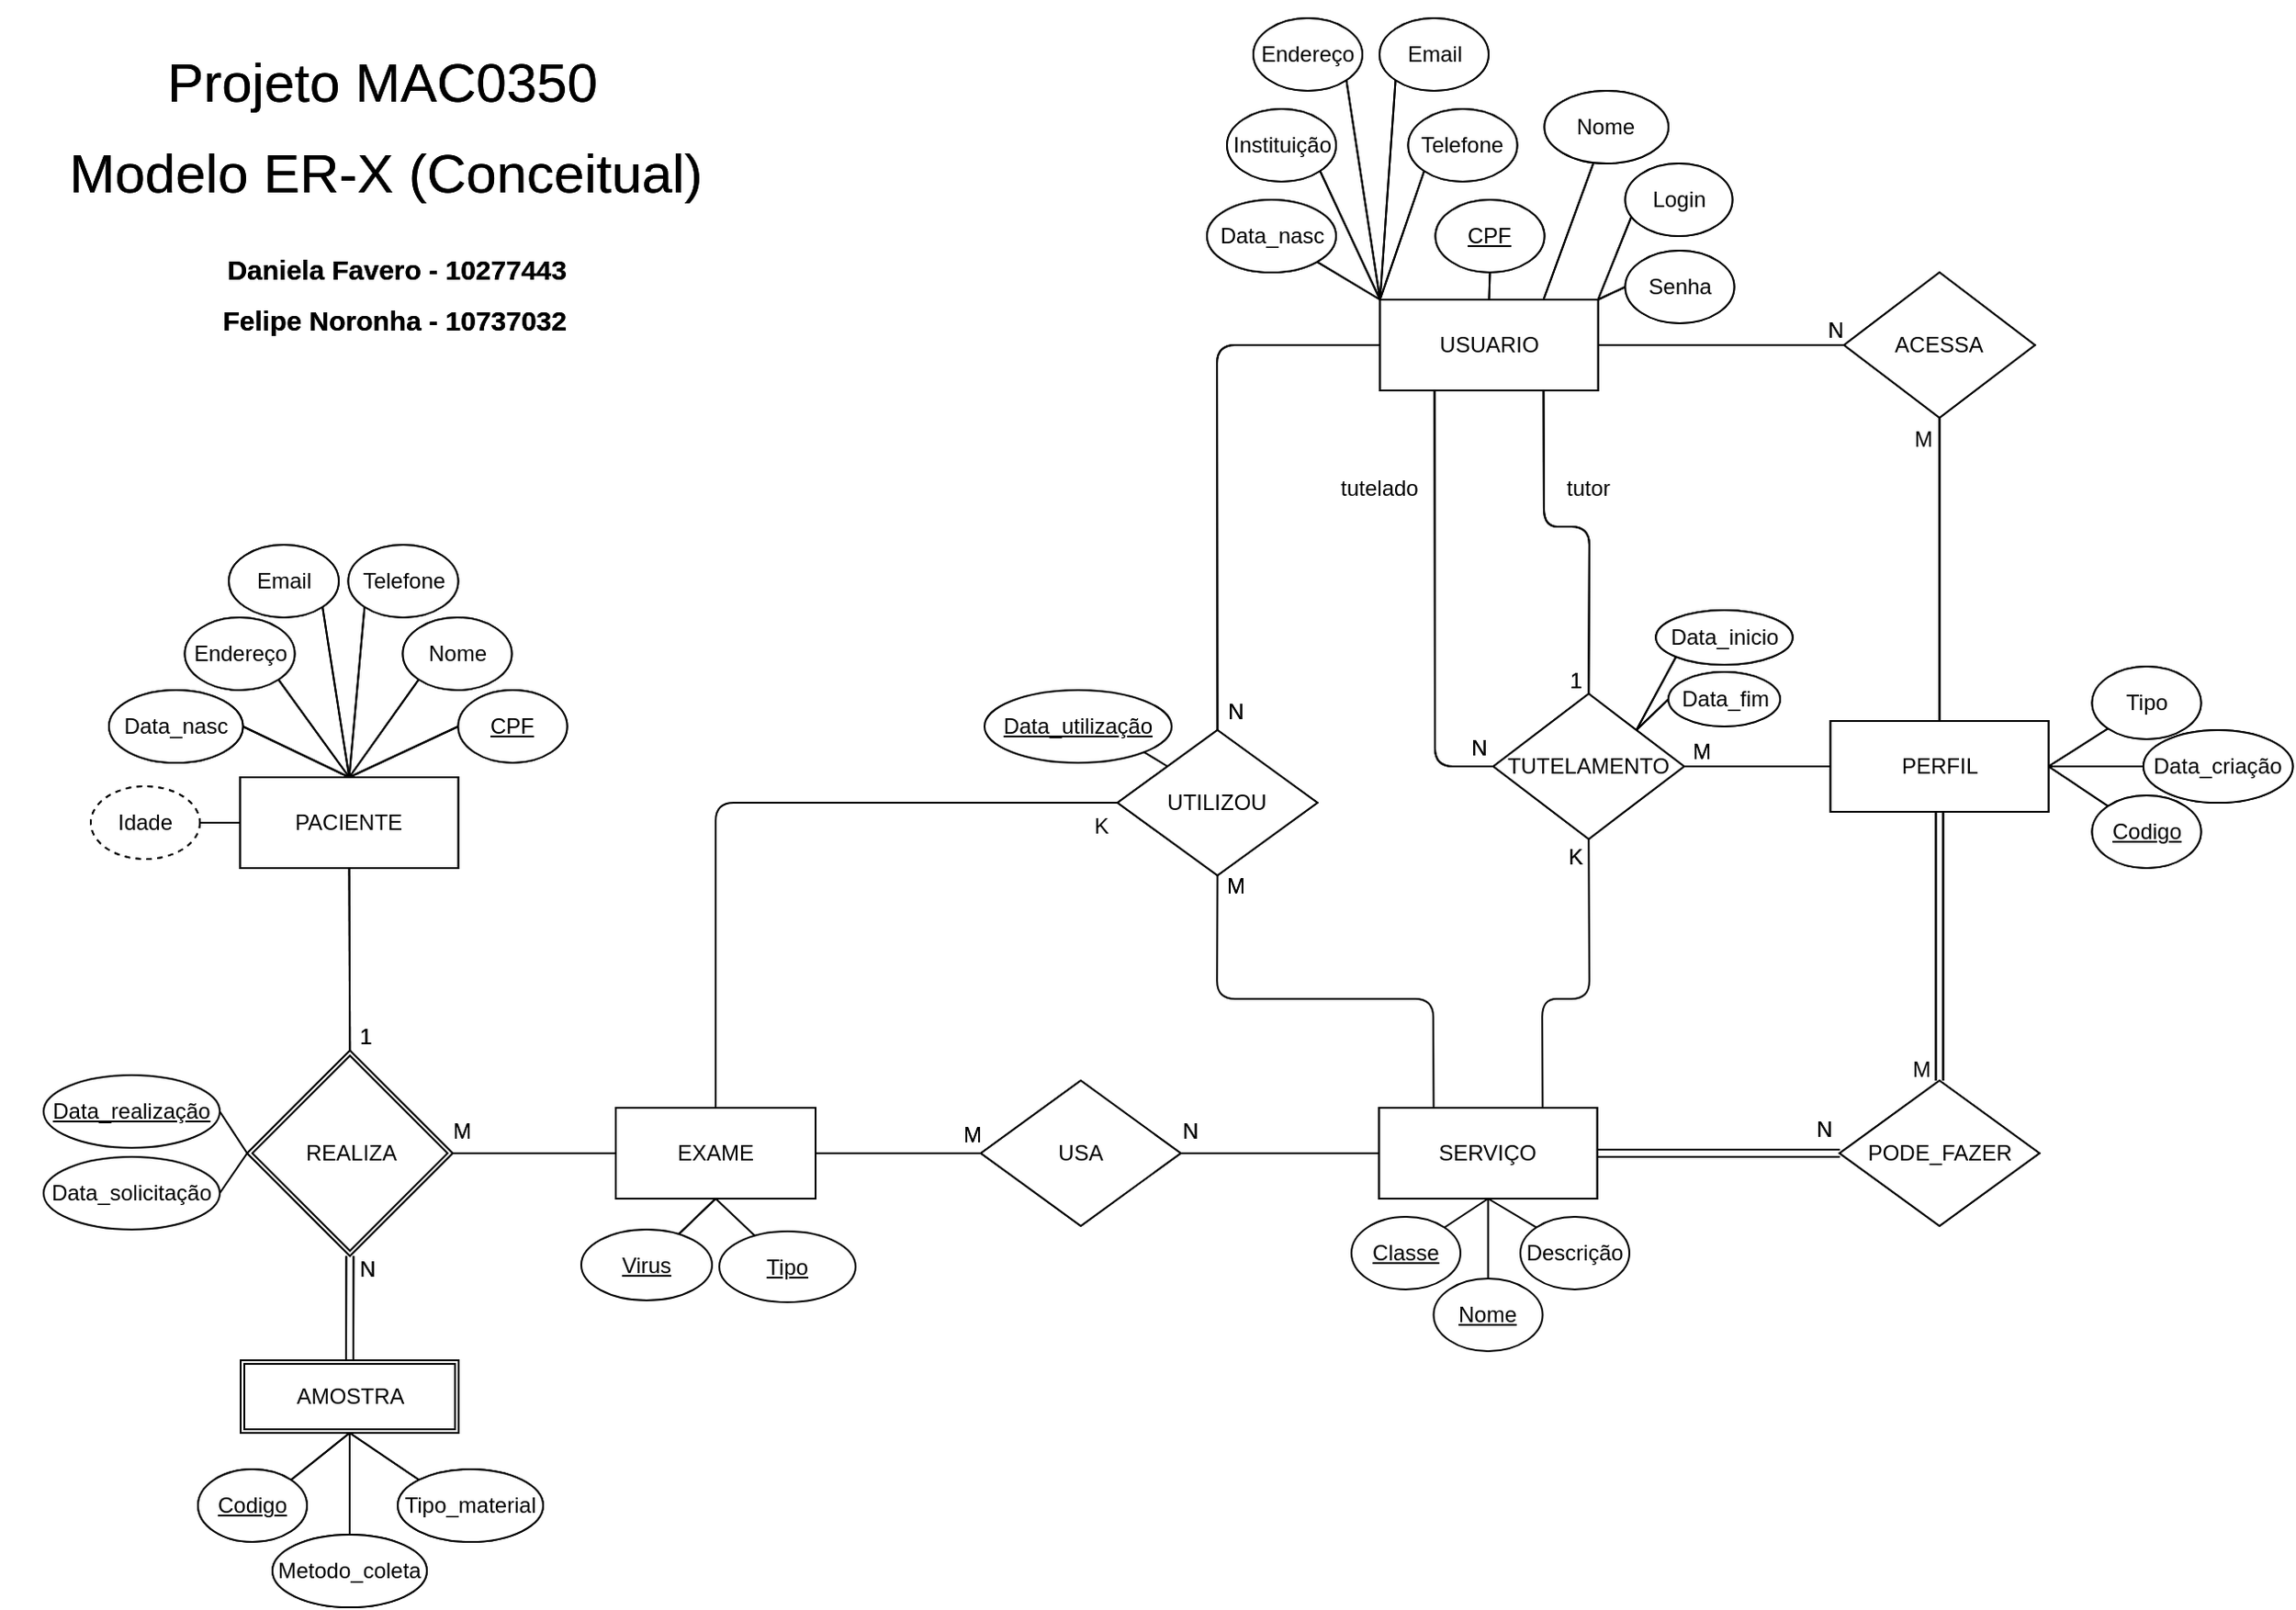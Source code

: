 <mxfile version="13.1.13" type="device" pages="2"><diagram id="ZEmv1rlX0s9B3VyAA8h0" name="modelo-conceitual"><mxGraphModel dx="3488" dy="947" grid="0" gridSize="10" guides="0" tooltips="0" connect="1" arrows="0" fold="1" page="1" pageScale="1" pageWidth="1390" pageHeight="980" math="0" shadow="0"><root><mxCell id="0"/><mxCell id="1" parent="0"/><mxCell id="UuPqMQqpv7MaX2GJh8rw-1" value="EXAME" style="rounded=0;whiteSpace=wrap;html=1;" parent="1" vertex="1"><mxGeometry x="-999" y="649" width="110" height="50" as="geometry"/></mxCell><mxCell id="UuPqMQqpv7MaX2GJh8rw-2" value="PACIENTE" style="rounded=0;whiteSpace=wrap;html=1;" parent="1" vertex="1"><mxGeometry x="-1205.75" y="467" width="120" height="50" as="geometry"/></mxCell><mxCell id="UuPqMQqpv7MaX2GJh8rw-4" value="USUARIO" style="rounded=0;whiteSpace=wrap;html=1;" parent="1" vertex="1"><mxGeometry x="-578.25" y="204" width="120" height="50" as="geometry"/></mxCell><mxCell id="UuPqMQqpv7MaX2GJh8rw-5" value="PERFIL" style="rounded=0;whiteSpace=wrap;html=1;" parent="1" vertex="1"><mxGeometry x="-330.25" y="436" width="120" height="50" as="geometry"/></mxCell><mxCell id="UuPqMQqpv7MaX2GJh8rw-8" value="Tipo_material" style="ellipse;whiteSpace=wrap;html=1;" parent="1" vertex="1"><mxGeometry x="-1119" y="848" width="80" height="40" as="geometry"/></mxCell><mxCell id="UuPqMQqpv7MaX2GJh8rw-9" value="Data_coleta" style="ellipse;whiteSpace=wrap;html=1;" parent="1" vertex="1"><mxGeometry x="-1188" y="884" width="85" height="40" as="geometry"/></mxCell><mxCell id="UuPqMQqpv7MaX2GJh8rw-10" value="&lt;u&gt;Codigo&lt;/u&gt;" style="ellipse;whiteSpace=wrap;html=1;" parent="1" vertex="1"><mxGeometry x="-1229" y="848" width="60" height="40" as="geometry"/></mxCell><mxCell id="UuPqMQqpv7MaX2GJh8rw-11" value="Nome" style="ellipse;whiteSpace=wrap;html=1;" parent="1" vertex="1"><mxGeometry x="-487.75" y="89" width="68.25" height="40" as="geometry"/></mxCell><mxCell id="UuPqMQqpv7MaX2GJh8rw-12" value="Email" style="ellipse;whiteSpace=wrap;html=1;" parent="1" vertex="1"><mxGeometry x="-578.5" y="49" width="60" height="40" as="geometry"/></mxCell><mxCell id="UuPqMQqpv7MaX2GJh8rw-13" value="Endereço" style="ellipse;whiteSpace=wrap;html=1;" parent="1" vertex="1"><mxGeometry x="-648" y="49" width="60" height="40" as="geometry"/></mxCell><mxCell id="UuPqMQqpv7MaX2GJh8rw-15" value="Instituição" style="ellipse;whiteSpace=wrap;html=1;" parent="1" vertex="1"><mxGeometry x="-662.5" y="99" width="60" height="40" as="geometry"/></mxCell><mxCell id="UuPqMQqpv7MaX2GJh8rw-16" value="Data_nasc" style="ellipse;whiteSpace=wrap;html=1;" parent="1" vertex="1"><mxGeometry x="-673.5" y="149" width="71" height="40" as="geometry"/></mxCell><mxCell id="UuPqMQqpv7MaX2GJh8rw-17" value="Login" style="ellipse;whiteSpace=wrap;html=1;" parent="1" vertex="1"><mxGeometry x="-443.25" y="129" width="59" height="40" as="geometry"/></mxCell><mxCell id="UuPqMQqpv7MaX2GJh8rw-18" value="Senha" style="ellipse;whiteSpace=wrap;html=1;direction=west;" parent="1" vertex="1"><mxGeometry x="-443.25" y="177" width="60" height="40" as="geometry"/></mxCell><mxCell id="UuPqMQqpv7MaX2GJh8rw-20" value="Data_nasc" style="ellipse;whiteSpace=wrap;html=1;" parent="1" vertex="1"><mxGeometry x="-1278" y="419" width="73.75" height="40" as="geometry"/></mxCell><mxCell id="UuPqMQqpv7MaX2GJh8rw-22" value="Endereço" style="ellipse;whiteSpace=wrap;html=1;" parent="1" vertex="1"><mxGeometry x="-1236.25" y="379" width="60.5" height="40" as="geometry"/></mxCell><mxCell id="UuPqMQqpv7MaX2GJh8rw-23" value="Nome" style="ellipse;whiteSpace=wrap;html=1;" parent="1" vertex="1"><mxGeometry x="-1116.25" y="379" width="60" height="40" as="geometry"/></mxCell><mxCell id="UuPqMQqpv7MaX2GJh8rw-26" value="" style="endArrow=none;html=1;entryX=0.5;entryY=0;entryDx=0;entryDy=0;exitX=0;exitY=1;exitDx=0;exitDy=0;" parent="1" source="UuPqMQqpv7MaX2GJh8rw-23" target="UuPqMQqpv7MaX2GJh8rw-2" edge="1"><mxGeometry width="50" height="50" relative="1" as="geometry"><mxPoint x="-945.75" y="597" as="sourcePoint"/><mxPoint x="-895.75" y="547" as="targetPoint"/></mxGeometry></mxCell><mxCell id="UuPqMQqpv7MaX2GJh8rw-27" value="" style="endArrow=none;html=1;exitX=1;exitY=1;exitDx=0;exitDy=0;entryX=0.5;entryY=0;entryDx=0;entryDy=0;" parent="1" source="UuPqMQqpv7MaX2GJh8rw-22" target="UuPqMQqpv7MaX2GJh8rw-2" edge="1"><mxGeometry width="50" height="50" relative="1" as="geometry"><mxPoint x="-945.75" y="597" as="sourcePoint"/><mxPoint x="-1145.75" y="527" as="targetPoint"/></mxGeometry></mxCell><mxCell id="UuPqMQqpv7MaX2GJh8rw-28" value="" style="endArrow=none;html=1;exitX=1;exitY=0.5;exitDx=0;exitDy=0;entryX=0.5;entryY=0;entryDx=0;entryDy=0;" parent="1" source="UuPqMQqpv7MaX2GJh8rw-20" target="UuPqMQqpv7MaX2GJh8rw-2" edge="1"><mxGeometry width="50" height="50" relative="1" as="geometry"><mxPoint x="-1225.75" y="567" as="sourcePoint"/><mxPoint x="-1145.75" y="527" as="targetPoint"/></mxGeometry></mxCell><mxCell id="UuPqMQqpv7MaX2GJh8rw-30" value="" style="endArrow=none;html=1;entryX=0.5;entryY=1;entryDx=0;entryDy=0;" parent="1" source="12" target="UuPqMQqpv7MaX2GJh8rw-1" edge="1"><mxGeometry width="50" height="50" relative="1" as="geometry"><mxPoint x="-869" y="1009" as="sourcePoint"/><mxPoint x="-819" y="959" as="targetPoint"/></mxGeometry></mxCell><mxCell id="UuPqMQqpv7MaX2GJh8rw-31" value="" style="endArrow=none;html=1;entryX=1;entryY=0;entryDx=0;entryDy=0;exitX=0.5;exitY=1;exitDx=0;exitDy=0;" parent="1" source="d6fDW1w8wUBrWbnmW4m0-11" target="UuPqMQqpv7MaX2GJh8rw-10" edge="1"><mxGeometry width="50" height="50" relative="1" as="geometry"><mxPoint x="-1145.5" y="834" as="sourcePoint"/><mxPoint x="-1514" y="844" as="targetPoint"/></mxGeometry></mxCell><mxCell id="UuPqMQqpv7MaX2GJh8rw-32" value="" style="endArrow=none;html=1;entryX=0.5;entryY=0;entryDx=0;entryDy=0;exitX=0.5;exitY=1;exitDx=0;exitDy=0;" parent="1" source="d6fDW1w8wUBrWbnmW4m0-11" target="UuPqMQqpv7MaX2GJh8rw-9" edge="1"><mxGeometry width="50" height="50" relative="1" as="geometry"><mxPoint x="-1145.5" y="834" as="sourcePoint"/><mxPoint x="-1204" y="884" as="targetPoint"/></mxGeometry></mxCell><mxCell id="UuPqMQqpv7MaX2GJh8rw-33" value="" style="endArrow=none;html=1;entryX=0.5;entryY=1;entryDx=0;entryDy=0;exitX=0;exitY=0;exitDx=0;exitDy=0;" parent="1" source="UuPqMQqpv7MaX2GJh8rw-8" target="d6fDW1w8wUBrWbnmW4m0-11" edge="1"><mxGeometry width="50" height="50" relative="1" as="geometry"><mxPoint x="-1124" y="864" as="sourcePoint"/><mxPoint x="-1145.5" y="834" as="targetPoint"/></mxGeometry></mxCell><mxCell id="UuPqMQqpv7MaX2GJh8rw-36" value="" style="endArrow=none;html=1;exitX=1;exitY=1;exitDx=0;exitDy=0;entryX=0;entryY=0;entryDx=0;entryDy=0;" parent="1" source="UuPqMQqpv7MaX2GJh8rw-15" target="UuPqMQqpv7MaX2GJh8rw-4" edge="1"><mxGeometry width="50" height="50" relative="1" as="geometry"><mxPoint x="-618.25" y="289" as="sourcePoint"/><mxPoint x="-568.25" y="239" as="targetPoint"/></mxGeometry></mxCell><mxCell id="UuPqMQqpv7MaX2GJh8rw-37" value="" style="endArrow=none;html=1;exitX=1;exitY=1;exitDx=0;exitDy=0;entryX=0;entryY=0;entryDx=0;entryDy=0;" parent="1" source="UuPqMQqpv7MaX2GJh8rw-13" target="UuPqMQqpv7MaX2GJh8rw-4" edge="1"><mxGeometry width="50" height="50" relative="1" as="geometry"><mxPoint x="-618.25" y="299" as="sourcePoint"/><mxPoint x="-518.25" y="269" as="targetPoint"/></mxGeometry></mxCell><mxCell id="UuPqMQqpv7MaX2GJh8rw-38" value="" style="endArrow=none;html=1;entryX=0;entryY=0;entryDx=0;entryDy=0;exitX=1;exitY=1;exitDx=0;exitDy=0;" parent="1" source="UuPqMQqpv7MaX2GJh8rw-16" target="UuPqMQqpv7MaX2GJh8rw-4" edge="1"><mxGeometry width="50" height="50" relative="1" as="geometry"><mxPoint x="-658.5" y="179" as="sourcePoint"/><mxPoint x="-518.25" y="259" as="targetPoint"/></mxGeometry></mxCell><mxCell id="UuPqMQqpv7MaX2GJh8rw-39" value="" style="endArrow=none;html=1;entryX=0.75;entryY=0;entryDx=0;entryDy=0;" parent="1" source="UuPqMQqpv7MaX2GJh8rw-11" target="UuPqMQqpv7MaX2GJh8rw-4" edge="1"><mxGeometry width="50" height="50" relative="1" as="geometry"><mxPoint x="-598.25" y="319" as="sourcePoint"/><mxPoint x="-518.25" y="259" as="targetPoint"/></mxGeometry></mxCell><mxCell id="UuPqMQqpv7MaX2GJh8rw-40" value="" style="endArrow=none;html=1;exitX=0;exitY=1;exitDx=0;exitDy=0;entryX=0;entryY=0;entryDx=0;entryDy=0;" parent="1" source="UuPqMQqpv7MaX2GJh8rw-12" target="UuPqMQqpv7MaX2GJh8rw-4" edge="1"><mxGeometry width="50" height="50" relative="1" as="geometry"><mxPoint x="-518.25" y="159" as="sourcePoint"/><mxPoint x="-518.25" y="209" as="targetPoint"/></mxGeometry></mxCell><mxCell id="UuPqMQqpv7MaX2GJh8rw-41" value="" style="endArrow=none;html=1;exitX=0.055;exitY=0.742;exitDx=0;exitDy=0;entryX=1;entryY=0;entryDx=0;entryDy=0;exitPerimeter=0;" parent="1" source="UuPqMQqpv7MaX2GJh8rw-17" target="UuPqMQqpv7MaX2GJh8rw-4" edge="1"><mxGeometry width="50" height="50" relative="1" as="geometry"><mxPoint x="-428.25" y="329" as="sourcePoint"/><mxPoint x="-498.25" y="289" as="targetPoint"/></mxGeometry></mxCell><mxCell id="UuPqMQqpv7MaX2GJh8rw-42" value="" style="endArrow=none;html=1;exitX=1;exitY=0.5;exitDx=0;exitDy=0;entryX=1;entryY=0;entryDx=0;entryDy=0;" parent="1" source="UuPqMQqpv7MaX2GJh8rw-18" target="UuPqMQqpv7MaX2GJh8rw-4" edge="1"><mxGeometry width="50" height="50" relative="1" as="geometry"><mxPoint x="-418.25" y="339" as="sourcePoint"/><mxPoint x="-518.25" y="259" as="targetPoint"/></mxGeometry></mxCell><mxCell id="UuPqMQqpv7MaX2GJh8rw-53" value="TEM_PERFIL" style="rhombus;whiteSpace=wrap;html=1;" parent="1" vertex="1"><mxGeometry x="-322.75" y="189" width="105" height="80" as="geometry"/></mxCell><mxCell id="UuPqMQqpv7MaX2GJh8rw-59" value="PODE_FAZER" style="rhombus;whiteSpace=wrap;html=1;" parent="1" vertex="1"><mxGeometry x="-325.25" y="634" width="110" height="80" as="geometry"/></mxCell><mxCell id="UuPqMQqpv7MaX2GJh8rw-61" value="SERVIÇO" style="rounded=0;whiteSpace=wrap;html=1;" parent="1" vertex="1"><mxGeometry x="-578.75" y="649" width="120" height="50" as="geometry"/></mxCell><mxCell id="UuPqMQqpv7MaX2GJh8rw-65" value="Descrição" style="ellipse;whiteSpace=wrap;html=1;direction=west;" parent="1" vertex="1"><mxGeometry x="-501" y="709" width="60" height="40" as="geometry"/></mxCell><mxCell id="UuPqMQqpv7MaX2GJh8rw-70" value="" style="endArrow=none;html=1;exitX=0.5;exitY=1;exitDx=0;exitDy=0;entryX=1;entryY=1;entryDx=0;entryDy=0;" parent="1" source="42" target="UuPqMQqpv7MaX2GJh8rw-65" edge="1"><mxGeometry width="50" height="50" relative="1" as="geometry"><mxPoint x="-208.75" y="805" as="sourcePoint"/><mxPoint x="-578" y="779" as="targetPoint"/></mxGeometry></mxCell><mxCell id="UuPqMQqpv7MaX2GJh8rw-124" value="&lt;u&gt;RG&lt;/u&gt;" style="ellipse;whiteSpace=wrap;html=1;" parent="1" vertex="1"><mxGeometry x="-1085.75" y="419" width="60" height="40" as="geometry"/></mxCell><mxCell id="UuPqMQqpv7MaX2GJh8rw-125" value="" style="endArrow=none;html=1;exitX=0;exitY=0.5;exitDx=0;exitDy=0;entryX=0.5;entryY=0;entryDx=0;entryDy=0;" parent="1" source="UuPqMQqpv7MaX2GJh8rw-124" target="UuPqMQqpv7MaX2GJh8rw-2" edge="1"><mxGeometry width="50" height="50" relative="1" as="geometry"><mxPoint x="-875.75" y="577" as="sourcePoint"/><mxPoint x="-1145.75" y="467" as="targetPoint"/></mxGeometry></mxCell><mxCell id="UuPqMQqpv7MaX2GJh8rw-142" value="Data_criação" style="ellipse;whiteSpace=wrap;html=1;" parent="1" vertex="1"><mxGeometry x="-158" y="441" width="82.25" height="40" as="geometry"/></mxCell><mxCell id="UuPqMQqpv7MaX2GJh8rw-143" value="" style="endArrow=none;html=1;entryX=1;entryY=0.5;entryDx=0;entryDy=0;exitX=0;exitY=0.5;exitDx=0;exitDy=0;" parent="1" source="UuPqMQqpv7MaX2GJh8rw-142" target="UuPqMQqpv7MaX2GJh8rw-5" edge="1"><mxGeometry width="50" height="50" relative="1" as="geometry"><mxPoint x="-259" y="366" as="sourcePoint"/><mxPoint x="-84" y="301" as="targetPoint"/></mxGeometry></mxCell><mxCell id="UuPqMQqpv7MaX2GJh8rw-144" value="&lt;u&gt;Codigo&lt;br&gt;&lt;/u&gt;" style="ellipse;whiteSpace=wrap;html=1;" parent="1" vertex="1"><mxGeometry x="-186.25" y="477" width="60" height="40" as="geometry"/></mxCell><mxCell id="UuPqMQqpv7MaX2GJh8rw-146" value="" style="endArrow=none;html=1;exitX=0;exitY=0;exitDx=0;exitDy=0;entryX=1;entryY=0.5;entryDx=0;entryDy=0;" parent="1" source="UuPqMQqpv7MaX2GJh8rw-144" target="UuPqMQqpv7MaX2GJh8rw-5" edge="1"><mxGeometry width="50" height="50" relative="1" as="geometry"><mxPoint x="-99" y="356" as="sourcePoint"/><mxPoint x="-196.25" y="391" as="targetPoint"/></mxGeometry></mxCell><mxCell id="UuPqMQqpv7MaX2GJh8rw-152" value="" style="endArrow=none;html=1;rounded=0;entryX=0;entryY=0.5;entryDx=0;entryDy=0;exitX=1;exitY=0.5;exitDx=0;exitDy=0;" parent="1" source="UuPqMQqpv7MaX2GJh8rw-4" target="UuPqMQqpv7MaX2GJh8rw-53" edge="1"><mxGeometry relative="1" as="geometry"><mxPoint x="-425.25" y="259" as="sourcePoint"/><mxPoint x="-385.25" y="229" as="targetPoint"/></mxGeometry></mxCell><mxCell id="UuPqMQqpv7MaX2GJh8rw-153" value="N" style="resizable=0;html=1;align=right;verticalAlign=bottom;" parent="UuPqMQqpv7MaX2GJh8rw-152" connectable="0" vertex="1"><mxGeometry x="1" relative="1" as="geometry"/></mxCell><mxCell id="UuPqMQqpv7MaX2GJh8rw-158" value="" style="endArrow=none;html=1;rounded=0;entryX=0.5;entryY=1;entryDx=0;entryDy=0;exitX=0.5;exitY=0;exitDx=0;exitDy=0;" parent="1" source="UuPqMQqpv7MaX2GJh8rw-5" target="UuPqMQqpv7MaX2GJh8rw-53" edge="1"><mxGeometry relative="1" as="geometry"><mxPoint x="-445.25" y="239" as="sourcePoint"/><mxPoint x="-312.75" y="239" as="targetPoint"/></mxGeometry></mxCell><mxCell id="UuPqMQqpv7MaX2GJh8rw-165" value="Idade" style="ellipse;whiteSpace=wrap;html=1;align=center;dashed=1;" parent="1" vertex="1"><mxGeometry x="-1288" y="472" width="60" height="40" as="geometry"/></mxCell><mxCell id="UuPqMQqpv7MaX2GJh8rw-166" value="" style="endArrow=none;html=1;rounded=0;entryX=1;entryY=0.5;entryDx=0;entryDy=0;exitX=0;exitY=0.5;exitDx=0;exitDy=0;" parent="1" source="UuPqMQqpv7MaX2GJh8rw-2" target="UuPqMQqpv7MaX2GJh8rw-165" edge="1"><mxGeometry relative="1" as="geometry"><mxPoint x="-1248" y="549" as="sourcePoint"/><mxPoint x="-655.75" y="617" as="targetPoint"/></mxGeometry></mxCell><mxCell id="Gj3YdLWaNpfn_kfjE9ed-14" value="&lt;u&gt;CPF&lt;/u&gt;" style="ellipse;whiteSpace=wrap;html=1;" parent="1" vertex="1"><mxGeometry x="-547.75" y="149" width="60" height="40" as="geometry"/></mxCell><mxCell id="Gj3YdLWaNpfn_kfjE9ed-15" value="" style="endArrow=none;html=1;exitX=0.5;exitY=1;exitDx=0;exitDy=0;entryX=0.5;entryY=0;entryDx=0;entryDy=0;" parent="1" source="Gj3YdLWaNpfn_kfjE9ed-14" target="UuPqMQqpv7MaX2GJh8rw-4" edge="1"><mxGeometry width="50" height="50" relative="1" as="geometry"><mxPoint x="-448.25" y="159" as="sourcePoint"/><mxPoint x="-448.25" y="204" as="targetPoint"/></mxGeometry></mxCell><mxCell id="Gj3YdLWaNpfn_kfjE9ed-20" value="Email" style="ellipse;whiteSpace=wrap;html=1;" parent="1" vertex="1"><mxGeometry x="-1212" y="339" width="60.5" height="40" as="geometry"/></mxCell><mxCell id="Gj3YdLWaNpfn_kfjE9ed-21" value="" style="endArrow=none;html=1;exitX=1;exitY=1;exitDx=0;exitDy=0;entryX=0.5;entryY=0;entryDx=0;entryDy=0;" parent="1" source="Gj3YdLWaNpfn_kfjE9ed-20" target="UuPqMQqpv7MaX2GJh8rw-2" edge="1"><mxGeometry width="50" height="50" relative="1" as="geometry"><mxPoint x="-935.75" y="607" as="sourcePoint"/><mxPoint x="-1135.75" y="477" as="targetPoint"/></mxGeometry></mxCell><mxCell id="Gj3YdLWaNpfn_kfjE9ed-22" value="Telefone" style="ellipse;whiteSpace=wrap;html=1;" parent="1" vertex="1"><mxGeometry x="-1146.25" y="339" width="60.5" height="40" as="geometry"/></mxCell><mxCell id="Gj3YdLWaNpfn_kfjE9ed-23" value="" style="endArrow=none;html=1;exitX=0;exitY=1;exitDx=0;exitDy=0;entryX=0.5;entryY=0;entryDx=0;entryDy=0;" parent="1" source="Gj3YdLWaNpfn_kfjE9ed-22" target="UuPqMQqpv7MaX2GJh8rw-2" edge="1"><mxGeometry width="50" height="50" relative="1" as="geometry"><mxPoint x="-854.25" y="535" as="sourcePoint"/><mxPoint x="-1054.25" y="405" as="targetPoint"/></mxGeometry></mxCell><mxCell id="Gj3YdLWaNpfn_kfjE9ed-27" value="Telefone" style="ellipse;whiteSpace=wrap;html=1;" parent="1" vertex="1"><mxGeometry x="-562.75" y="99" width="60" height="40" as="geometry"/></mxCell><mxCell id="Gj3YdLWaNpfn_kfjE9ed-28" value="" style="endArrow=none;html=1;exitX=0;exitY=1;exitDx=0;exitDy=0;entryX=0;entryY=0;entryDx=0;entryDy=0;" parent="1" source="Gj3YdLWaNpfn_kfjE9ed-27" target="UuPqMQqpv7MaX2GJh8rw-4" edge="1"><mxGeometry width="50" height="50" relative="1" as="geometry"><mxPoint x="-526.639" y="61.61" as="sourcePoint"/><mxPoint x="-489.25" y="176.4" as="targetPoint"/></mxGeometry></mxCell><mxCell id="X0s5Z-7Ibiagkn5FmFE1-13" value="É_TUTORADO" style="rhombus;whiteSpace=wrap;html=1;" parent="1" vertex="1"><mxGeometry x="-515.87" y="421" width="105" height="80" as="geometry"/></mxCell><mxCell id="X0s5Z-7Ibiagkn5FmFE1-14" value="" style="endArrow=none;html=1;entryX=0.75;entryY=1;entryDx=0;entryDy=0;exitX=0.5;exitY=0;exitDx=0;exitDy=0;" parent="1" source="X0s5Z-7Ibiagkn5FmFE1-13" target="UuPqMQqpv7MaX2GJh8rw-4" edge="1"><mxGeometry width="50" height="50" relative="1" as="geometry"><mxPoint x="-328" y="409" as="sourcePoint"/><mxPoint x="-463.37" y="334" as="targetPoint"/><Array as="points"><mxPoint x="-463" y="329"/><mxPoint x="-488" y="329"/></Array></mxGeometry></mxCell><mxCell id="X0s5Z-7Ibiagkn5FmFE1-15" value="" style="endArrow=none;html=1;entryX=0;entryY=0.5;entryDx=0;entryDy=0;exitX=1;exitY=0.5;exitDx=0;exitDy=0;" parent="1" source="X0s5Z-7Ibiagkn5FmFE1-13" target="UuPqMQqpv7MaX2GJh8rw-5" edge="1"><mxGeometry width="50" height="50" relative="1" as="geometry"><mxPoint x="-328" y="409" as="sourcePoint"/><mxPoint x="-278" y="359" as="targetPoint"/></mxGeometry></mxCell><mxCell id="X0s5Z-7Ibiagkn5FmFE1-17" value="M" style="resizable=0;html=1;align=right;verticalAlign=bottom;direction=north;" parent="1" connectable="0" vertex="1"><mxGeometry x="-410.87" y="441.004" as="geometry"><mxPoint x="15" y="20" as="offset"/></mxGeometry></mxCell><mxCell id="X0s5Z-7Ibiagkn5FmFE1-18" value="1&lt;br&gt;" style="resizable=0;html=1;align=right;verticalAlign=bottom;" parent="1" connectable="0" vertex="1"><mxGeometry x="-473.995" y="412.998" as="geometry"><mxPoint x="7" y="9.02" as="offset"/></mxGeometry></mxCell><mxCell id="X0s5Z-7Ibiagkn5FmFE1-19" value="N" style="text;html=1;align=center;verticalAlign=middle;resizable=0;points=[];autosize=1;" parent="1" vertex="1"><mxGeometry x="-534" y="441" width="20" height="20" as="geometry"/></mxCell><mxCell id="SHhhR21RrJAtxu4_0OKW-1" value="&lt;span style=&quot;font-size: 30px&quot;&gt;Modelo ER-X (Conceitual)&lt;/span&gt;" style="text;html=1;strokeColor=none;fillColor=none;align=center;verticalAlign=middle;whiteSpace=wrap;rounded=0;" parent="1" vertex="1"><mxGeometry x="-1336.37" y="89" width="421.25" height="90" as="geometry"/></mxCell><mxCell id="SHhhR21RrJAtxu4_0OKW-3" value="&lt;span style=&quot;font-size: 30px&quot;&gt;Projeto MAC0350&lt;/span&gt;" style="text;html=1;strokeColor=none;fillColor=none;align=center;verticalAlign=middle;whiteSpace=wrap;rounded=0;" parent="1" vertex="1"><mxGeometry x="-1338" y="39" width="421.25" height="90" as="geometry"/></mxCell><mxCell id="SHhhR21RrJAtxu4_0OKW-4" value="&lt;h1 style=&quot;font-size: 15px&quot;&gt;&lt;font style=&quot;font-size: 15px&quot;&gt;&lt;span&gt;Daniela Favero - 10277443&lt;/span&gt;&lt;br&gt;&lt;/font&gt;&lt;/h1&gt;&lt;div style=&quot;font-size: 15px&quot;&gt;&lt;span&gt;&lt;b&gt;&lt;font style=&quot;font-size: 15px&quot;&gt;Felipe Noronha - 10737032&lt;/font&gt;&lt;/b&gt;&lt;/span&gt;&lt;/div&gt;" style="text;html=1;strokeColor=none;fillColor=none;spacing=5;spacingTop=-20;whiteSpace=wrap;overflow=hidden;rounded=0;align=right;" parent="1" vertex="1"><mxGeometry x="-1236.25" y="179" width="214.75" height="120" as="geometry"/></mxCell><mxCell id="d6fDW1w8wUBrWbnmW4m0-1" value="" style="endArrow=none;html=1;exitX=0.5;exitY=1;exitDx=0;exitDy=0;entryX=0.75;entryY=0;entryDx=0;entryDy=0;" parent="1" source="X0s5Z-7Ibiagkn5FmFE1-13" target="42" edge="1"><mxGeometry width="50" height="50" relative="1" as="geometry"><mxPoint x="-208" y="549" as="sourcePoint"/><mxPoint x="-158" y="499" as="targetPoint"/><Array as="points"><mxPoint x="-463" y="589"/><mxPoint x="-489" y="589"/></Array></mxGeometry></mxCell><mxCell id="d6fDW1w8wUBrWbnmW4m0-2" value="K" style="text;html=1;align=center;verticalAlign=middle;resizable=0;points=[];autosize=1;" parent="1" vertex="1"><mxGeometry x="-481" y="501" width="20" height="20" as="geometry"/></mxCell><mxCell id="d6fDW1w8wUBrWbnmW4m0-4" value="USA" style="rhombus;whiteSpace=wrap;html=1;" parent="1" vertex="1"><mxGeometry x="-798" y="634" width="110" height="80" as="geometry"/></mxCell><mxCell id="d6fDW1w8wUBrWbnmW4m0-10" value="" style="shape=ext;double=1;whiteSpace=wrap;html=1;aspect=fixed;rotation=45;" parent="1" vertex="1"><mxGeometry x="-1185.37" y="634" width="80" height="80" as="geometry"/></mxCell><mxCell id="d6fDW1w8wUBrWbnmW4m0-11" value="AMOSTRA" style="shape=ext;double=1;rounded=0;whiteSpace=wrap;html=1;" parent="1" vertex="1"><mxGeometry x="-1205.5" y="788" width="120" height="40" as="geometry"/></mxCell><mxCell id="d6fDW1w8wUBrWbnmW4m0-13" value="" style="endArrow=none;html=1;entryX=0.5;entryY=1;entryDx=0;entryDy=0;exitX=0;exitY=0;exitDx=0;exitDy=0;" parent="1" source="d6fDW1w8wUBrWbnmW4m0-10" target="UuPqMQqpv7MaX2GJh8rw-2" edge="1"><mxGeometry width="50" height="50" relative="1" as="geometry"><mxPoint x="-1011.939" y="487" as="sourcePoint"/><mxPoint x="-945.37" y="552.569" as="targetPoint"/></mxGeometry></mxCell><mxCell id="d6fDW1w8wUBrWbnmW4m0-15" value="REALIZA" style="text;html=1;align=center;verticalAlign=middle;resizable=0;points=[];autosize=1;" parent="1" vertex="1"><mxGeometry x="-1180.5" y="664" width="70" height="20" as="geometry"/></mxCell><mxCell id="d6fDW1w8wUBrWbnmW4m0-18" value="" style="endArrow=none;html=1;entryX=0;entryY=0.5;entryDx=0;entryDy=0;exitX=1;exitY=0;exitDx=0;exitDy=0;" parent="1" source="d6fDW1w8wUBrWbnmW4m0-10" target="UuPqMQqpv7MaX2GJh8rw-1" edge="1"><mxGeometry width="50" height="50" relative="1" as="geometry"><mxPoint x="-1088.801" y="684" as="sourcePoint"/><mxPoint x="-888" y="763" as="targetPoint"/></mxGeometry></mxCell><mxCell id="d6fDW1w8wUBrWbnmW4m0-21" value="1" style="text;html=1;align=center;verticalAlign=middle;resizable=0;points=[];autosize=1;" parent="1" vertex="1"><mxGeometry x="-1147.25" y="600" width="20" height="20" as="geometry"/></mxCell><mxCell id="d6fDW1w8wUBrWbnmW4m0-22" value="M" style="text;html=1;align=center;verticalAlign=middle;resizable=0;points=[];autosize=1;" parent="1" vertex="1"><mxGeometry x="-1099" y="652" width="30" height="20" as="geometry"/></mxCell><mxCell id="d6fDW1w8wUBrWbnmW4m0-23" value="N" style="text;html=1;align=center;verticalAlign=middle;resizable=0;points=[];autosize=1;" parent="1" vertex="1"><mxGeometry x="-1146" y="728" width="20" height="20" as="geometry"/></mxCell><mxCell id="d6fDW1w8wUBrWbnmW4m0-24" value="M" style="text;html=1;align=center;verticalAlign=middle;resizable=0;points=[];autosize=1;" parent="1" vertex="1"><mxGeometry x="-818" y="654" width="30" height="20" as="geometry"/></mxCell><mxCell id="d6fDW1w8wUBrWbnmW4m0-25" value="N" style="text;html=1;align=center;verticalAlign=middle;resizable=0;points=[];autosize=1;" parent="1" vertex="1"><mxGeometry x="-693" y="652" width="20" height="20" as="geometry"/></mxCell><mxCell id="d6fDW1w8wUBrWbnmW4m0-27" value="" style="endArrow=none;html=1;entryX=0;entryY=0.5;entryDx=0;entryDy=0;exitX=1;exitY=0.5;exitDx=0;exitDy=0;" parent="1" source="d6fDW1w8wUBrWbnmW4m0-4" target="UuPqMQqpv7MaX2GJh8rw-61" edge="1"><mxGeometry width="50" height="50" relative="1" as="geometry"><mxPoint x="-568" y="699" as="sourcePoint"/><mxPoint x="-518" y="649" as="targetPoint"/></mxGeometry></mxCell><mxCell id="d6fDW1w8wUBrWbnmW4m0-28" value="" style="endArrow=none;html=1;entryX=0;entryY=0.5;entryDx=0;entryDy=0;exitX=1;exitY=0.5;exitDx=0;exitDy=0;" parent="1" source="UuPqMQqpv7MaX2GJh8rw-1" target="d6fDW1w8wUBrWbnmW4m0-4" edge="1"><mxGeometry width="50" height="50" relative="1" as="geometry"><mxPoint x="-678" y="684" as="sourcePoint"/><mxPoint x="-568.75" y="684" as="targetPoint"/></mxGeometry></mxCell><mxCell id="d6fDW1w8wUBrWbnmW4m0-29" value="UTILIZOU" style="rhombus;whiteSpace=wrap;html=1;" parent="1" vertex="1"><mxGeometry x="-722.75" y="441" width="110" height="80" as="geometry"/></mxCell><mxCell id="d6fDW1w8wUBrWbnmW4m0-30" value="" style="endArrow=none;html=1;entryX=0;entryY=0.5;entryDx=0;entryDy=0;exitX=0.5;exitY=0;exitDx=0;exitDy=0;" parent="1" source="d6fDW1w8wUBrWbnmW4m0-29" target="UuPqMQqpv7MaX2GJh8rw-4" edge="1"><mxGeometry width="50" height="50" relative="1" as="geometry"><mxPoint x="-608" y="459" as="sourcePoint"/><mxPoint x="-558" y="409" as="targetPoint"/><Array as="points"><mxPoint x="-668" y="229"/></Array></mxGeometry></mxCell><mxCell id="d6fDW1w8wUBrWbnmW4m0-32" value="" style="endArrow=none;html=1;entryX=0.5;entryY=1;entryDx=0;entryDy=0;exitX=0.25;exitY=0;exitDx=0;exitDy=0;" parent="1" source="42" target="d6fDW1w8wUBrWbnmW4m0-29" edge="1"><mxGeometry width="50" height="50" relative="1" as="geometry"><mxPoint x="-658" y="559" as="sourcePoint"/><mxPoint x="-608" y="509" as="targetPoint"/><Array as="points"><mxPoint x="-549" y="589"/><mxPoint x="-618" y="589"/><mxPoint x="-668" y="589"/></Array></mxGeometry></mxCell><mxCell id="d6fDW1w8wUBrWbnmW4m0-33" value="N" style="text;html=1;align=center;verticalAlign=middle;resizable=0;points=[];autosize=1;" parent="1" vertex="1"><mxGeometry x="-668" y="421" width="20" height="20" as="geometry"/></mxCell><mxCell id="d6fDW1w8wUBrWbnmW4m0-34" value="M" style="text;html=1;align=center;verticalAlign=middle;resizable=0;points=[];autosize=1;" parent="1" vertex="1"><mxGeometry x="-673.5" y="517" width="30" height="20" as="geometry"/></mxCell><mxCell id="2Gec0YwHtDh3fLTfKh4Z-1" value="" style="shape=link;html=1;entryX=1;entryY=1;entryDx=0;entryDy=0;exitX=0.5;exitY=0;exitDx=0;exitDy=0;" parent="1" source="d6fDW1w8wUBrWbnmW4m0-11" target="d6fDW1w8wUBrWbnmW4m0-10" edge="1"><mxGeometry width="50" height="50" relative="1" as="geometry"><mxPoint x="-858" y="709" as="sourcePoint"/><mxPoint x="-808" y="659" as="targetPoint"/></mxGeometry></mxCell><mxCell id="2Gec0YwHtDh3fLTfKh4Z-2" value="Tipo" style="ellipse;whiteSpace=wrap;html=1;" parent="1" vertex="1"><mxGeometry x="-186.25" y="406" width="60" height="40" as="geometry"/></mxCell><mxCell id="2Gec0YwHtDh3fLTfKh4Z-3" value="" style="endArrow=none;html=1;exitX=0;exitY=1;exitDx=0;exitDy=0;entryX=1;entryY=0.5;entryDx=0;entryDy=0;" parent="1" source="2Gec0YwHtDh3fLTfKh4Z-2" target="UuPqMQqpv7MaX2GJh8rw-5" edge="1"><mxGeometry width="50" height="50" relative="1" as="geometry"><mxPoint x="-39" y="262" as="sourcePoint"/><mxPoint x="-150.25" y="392" as="targetPoint"/></mxGeometry></mxCell><mxCell id="2Gec0YwHtDh3fLTfKh4Z-5" value="Data_fim&lt;br&gt;" style="ellipse;whiteSpace=wrap;html=1;" parent="1" vertex="1"><mxGeometry x="-419.5" y="409" width="61.5" height="30" as="geometry"/></mxCell><mxCell id="2Gec0YwHtDh3fLTfKh4Z-6" value="" style="endArrow=none;html=1;entryX=1;entryY=0;entryDx=0;entryDy=0;exitX=0;exitY=0.5;exitDx=0;exitDy=0;" parent="1" source="2Gec0YwHtDh3fLTfKh4Z-5" target="X0s5Z-7Ibiagkn5FmFE1-13" edge="1"><mxGeometry width="50" height="50" relative="1" as="geometry"><mxPoint x="-391" y="403" as="sourcePoint"/><mxPoint x="-443.25" y="403.0" as="targetPoint"/></mxGeometry></mxCell><mxCell id="2Gec0YwHtDh3fLTfKh4Z-8" value="" style="endArrow=none;html=1;exitX=0;exitY=1;exitDx=0;exitDy=0;entryX=1;entryY=0;entryDx=0;entryDy=0;" parent="1" source="2Gec0YwHtDh3fLTfKh4Z-9" target="X0s5Z-7Ibiagkn5FmFE1-13" edge="1"><mxGeometry width="50" height="50" relative="1" as="geometry"><mxPoint x="-410.34" y="382.224" as="sourcePoint"/><mxPoint x="-443.25" y="403.0" as="targetPoint"/></mxGeometry></mxCell><mxCell id="2Gec0YwHtDh3fLTfKh4Z-9" value="Data_inicio" style="ellipse;whiteSpace=wrap;html=1;" parent="1" vertex="1"><mxGeometry x="-426.37" y="375" width="75.25" height="30" as="geometry"/></mxCell><mxCell id="D-aBBu9o7z9r22vUCa0Y-1" value="" style="shape=link;html=1;entryX=0;entryY=0.5;entryDx=0;entryDy=0;exitX=1;exitY=0.5;exitDx=0;exitDy=0;" parent="1" source="UuPqMQqpv7MaX2GJh8rw-61" target="UuPqMQqpv7MaX2GJh8rw-59" edge="1"><mxGeometry width="50" height="50" relative="1" as="geometry"><mxPoint x="-1135.5" y="798" as="sourcePoint"/><mxPoint x="-1135.37" y="740.569" as="targetPoint"/></mxGeometry></mxCell><mxCell id="5" value="" style="shape=link;html=1;entryX=0.5;entryY=1;entryDx=0;entryDy=0;exitX=0.5;exitY=0;exitDx=0;exitDy=0;" parent="1" source="UuPqMQqpv7MaX2GJh8rw-59" target="UuPqMQqpv7MaX2GJh8rw-5" edge="1"><mxGeometry width="50" height="50" relative="1" as="geometry"><mxPoint x="-448.75" y="684" as="sourcePoint"/><mxPoint x="-315.25" y="684" as="targetPoint"/></mxGeometry></mxCell><mxCell id="6" value="N" style="text;html=1;align=center;verticalAlign=middle;resizable=0;points=[];autosize=1;" parent="1" vertex="1"><mxGeometry x="-344" y="652" width="19" height="18" as="geometry"/></mxCell><mxCell id="7" value="" style="endArrow=none;html=1;entryX=0.25;entryY=1;entryDx=0;entryDy=0;exitX=0;exitY=0.5;exitDx=0;exitDy=0;" parent="1" source="X0s5Z-7Ibiagkn5FmFE1-13" target="UuPqMQqpv7MaX2GJh8rw-4" edge="1"><mxGeometry width="50" height="50" relative="1" as="geometry"><mxPoint x="-657.75" y="451" as="sourcePoint"/><mxPoint x="-568.25" y="239" as="targetPoint"/><Array as="points"><mxPoint x="-548" y="461"/></Array></mxGeometry></mxCell><mxCell id="8" value="EXAME" style="rounded=0;whiteSpace=wrap;html=1;" parent="1" vertex="1"><mxGeometry x="-999" y="649" width="110" height="50" as="geometry"/></mxCell><mxCell id="9" value="PACIENTE" style="rounded=0;whiteSpace=wrap;html=1;" parent="1" vertex="1"><mxGeometry x="-1205.75" y="467" width="120" height="50" as="geometry"/></mxCell><mxCell id="10" value="USUARIO" style="rounded=0;whiteSpace=wrap;html=1;" parent="1" vertex="1"><mxGeometry x="-578.25" y="204" width="120" height="50" as="geometry"/></mxCell><mxCell id="11" value="PERFIL" style="rounded=0;whiteSpace=wrap;html=1;" parent="1" vertex="1"><mxGeometry x="-330.25" y="436" width="120" height="50" as="geometry"/></mxCell><mxCell id="13" value="Tipo_material" style="ellipse;whiteSpace=wrap;html=1;" parent="1" vertex="1"><mxGeometry x="-1119" y="848" width="80" height="40" as="geometry"/></mxCell><mxCell id="14" value="Metodo_coleta" style="ellipse;whiteSpace=wrap;html=1;" parent="1" vertex="1"><mxGeometry x="-1188" y="884" width="85" height="40" as="geometry"/></mxCell><mxCell id="15" value="&lt;u&gt;Codigo&lt;/u&gt;" style="ellipse;whiteSpace=wrap;html=1;" parent="1" vertex="1"><mxGeometry x="-1229" y="848" width="60" height="40" as="geometry"/></mxCell><mxCell id="16" value="Nome" style="ellipse;whiteSpace=wrap;html=1;" parent="1" vertex="1"><mxGeometry x="-487.75" y="89" width="68.25" height="40" as="geometry"/></mxCell><mxCell id="17" value="Email" style="ellipse;whiteSpace=wrap;html=1;" parent="1" vertex="1"><mxGeometry x="-578.5" y="49" width="60" height="40" as="geometry"/></mxCell><mxCell id="18" value="Endereço" style="ellipse;whiteSpace=wrap;html=1;" parent="1" vertex="1"><mxGeometry x="-648" y="49" width="60" height="40" as="geometry"/></mxCell><mxCell id="19" value="Instituição" style="ellipse;whiteSpace=wrap;html=1;" parent="1" vertex="1"><mxGeometry x="-662.5" y="99" width="60" height="40" as="geometry"/></mxCell><mxCell id="20" value="Data_nasc" style="ellipse;whiteSpace=wrap;html=1;" parent="1" vertex="1"><mxGeometry x="-673.5" y="149" width="71" height="40" as="geometry"/></mxCell><mxCell id="21" value="Login" style="ellipse;whiteSpace=wrap;html=1;" parent="1" vertex="1"><mxGeometry x="-443.25" y="129" width="59" height="40" as="geometry"/></mxCell><mxCell id="22" value="Senha" style="ellipse;whiteSpace=wrap;html=1;direction=west;" parent="1" vertex="1"><mxGeometry x="-443.25" y="177" width="60" height="40" as="geometry"/></mxCell><mxCell id="23" value="Data_nasc" style="ellipse;whiteSpace=wrap;html=1;" parent="1" vertex="1"><mxGeometry x="-1278" y="419" width="73.75" height="40" as="geometry"/></mxCell><mxCell id="24" value="Endereço" style="ellipse;whiteSpace=wrap;html=1;" parent="1" vertex="1"><mxGeometry x="-1236.25" y="379" width="60.5" height="40" as="geometry"/></mxCell><mxCell id="25" value="Nome" style="ellipse;whiteSpace=wrap;html=1;" parent="1" vertex="1"><mxGeometry x="-1116.25" y="379" width="60" height="40" as="geometry"/></mxCell><mxCell id="26" value="" style="endArrow=none;html=1;entryX=0.5;entryY=0;entryDx=0;entryDy=0;exitX=0;exitY=1;exitDx=0;exitDy=0;" parent="1" source="25" target="9" edge="1"><mxGeometry width="50" height="50" relative="1" as="geometry"><mxPoint x="-945.75" y="597" as="sourcePoint"/><mxPoint x="-895.75" y="547" as="targetPoint"/></mxGeometry></mxCell><mxCell id="27" value="" style="endArrow=none;html=1;exitX=1;exitY=1;exitDx=0;exitDy=0;entryX=0.5;entryY=0;entryDx=0;entryDy=0;" parent="1" source="24" target="9" edge="1"><mxGeometry width="50" height="50" relative="1" as="geometry"><mxPoint x="-945.75" y="597" as="sourcePoint"/><mxPoint x="-1145.75" y="527" as="targetPoint"/></mxGeometry></mxCell><mxCell id="28" value="" style="endArrow=none;html=1;exitX=1;exitY=0.5;exitDx=0;exitDy=0;entryX=0.5;entryY=0;entryDx=0;entryDy=0;" parent="1" source="23" target="9" edge="1"><mxGeometry width="50" height="50" relative="1" as="geometry"><mxPoint x="-1225.75" y="567" as="sourcePoint"/><mxPoint x="-1145.75" y="527" as="targetPoint"/></mxGeometry></mxCell><mxCell id="29" value="" style="endArrow=none;html=1;entryX=0.5;entryY=1;entryDx=0;entryDy=0;" parent="1" source="12" target="8" edge="1"><mxGeometry width="50" height="50" relative="1" as="geometry"><mxPoint x="-869" y="1009" as="sourcePoint"/><mxPoint x="-819" y="959" as="targetPoint"/></mxGeometry></mxCell><mxCell id="30" value="" style="endArrow=none;html=1;entryX=1;entryY=0;entryDx=0;entryDy=0;exitX=0.5;exitY=1;exitDx=0;exitDy=0;" parent="1" source="111" target="15" edge="1"><mxGeometry width="50" height="50" relative="1" as="geometry"><mxPoint x="-1145.5" y="834" as="sourcePoint"/><mxPoint x="-1514" y="844" as="targetPoint"/></mxGeometry></mxCell><mxCell id="31" value="" style="endArrow=none;html=1;entryX=0.5;entryY=0;entryDx=0;entryDy=0;exitX=0.5;exitY=1;exitDx=0;exitDy=0;" parent="1" source="111" target="14" edge="1"><mxGeometry width="50" height="50" relative="1" as="geometry"><mxPoint x="-1145.5" y="834" as="sourcePoint"/><mxPoint x="-1204" y="884" as="targetPoint"/></mxGeometry></mxCell><mxCell id="32" value="" style="endArrow=none;html=1;entryX=0.5;entryY=1;entryDx=0;entryDy=0;exitX=0;exitY=0;exitDx=0;exitDy=0;" parent="1" source="13" target="111" edge="1"><mxGeometry width="50" height="50" relative="1" as="geometry"><mxPoint x="-1124" y="864" as="sourcePoint"/><mxPoint x="-1145.5" y="834" as="targetPoint"/></mxGeometry></mxCell><mxCell id="33" value="" style="endArrow=none;html=1;exitX=1;exitY=1;exitDx=0;exitDy=0;entryX=0;entryY=0;entryDx=0;entryDy=0;" parent="1" source="19" target="10" edge="1"><mxGeometry width="50" height="50" relative="1" as="geometry"><mxPoint x="-618.25" y="289" as="sourcePoint"/><mxPoint x="-568.25" y="239" as="targetPoint"/></mxGeometry></mxCell><mxCell id="34" value="" style="endArrow=none;html=1;exitX=1;exitY=1;exitDx=0;exitDy=0;entryX=0;entryY=0;entryDx=0;entryDy=0;" parent="1" source="18" target="10" edge="1"><mxGeometry width="50" height="50" relative="1" as="geometry"><mxPoint x="-618.25" y="299" as="sourcePoint"/><mxPoint x="-518.25" y="269" as="targetPoint"/></mxGeometry></mxCell><mxCell id="35" value="" style="endArrow=none;html=1;entryX=0;entryY=0;entryDx=0;entryDy=0;exitX=1;exitY=1;exitDx=0;exitDy=0;" parent="1" source="20" target="10" edge="1"><mxGeometry width="50" height="50" relative="1" as="geometry"><mxPoint x="-658.5" y="179" as="sourcePoint"/><mxPoint x="-518.25" y="259" as="targetPoint"/></mxGeometry></mxCell><mxCell id="36" value="" style="endArrow=none;html=1;entryX=0.75;entryY=0;entryDx=0;entryDy=0;" parent="1" source="16" target="10" edge="1"><mxGeometry width="50" height="50" relative="1" as="geometry"><mxPoint x="-598.25" y="319" as="sourcePoint"/><mxPoint x="-518.25" y="259" as="targetPoint"/></mxGeometry></mxCell><mxCell id="37" value="" style="endArrow=none;html=1;exitX=0;exitY=1;exitDx=0;exitDy=0;entryX=0;entryY=0;entryDx=0;entryDy=0;" parent="1" source="17" target="10" edge="1"><mxGeometry width="50" height="50" relative="1" as="geometry"><mxPoint x="-518.25" y="159" as="sourcePoint"/><mxPoint x="-518.25" y="209" as="targetPoint"/></mxGeometry></mxCell><mxCell id="38" value="" style="endArrow=none;html=1;exitX=0.055;exitY=0.742;exitDx=0;exitDy=0;entryX=1;entryY=0;entryDx=0;entryDy=0;exitPerimeter=0;" parent="1" source="21" target="10" edge="1"><mxGeometry width="50" height="50" relative="1" as="geometry"><mxPoint x="-428.25" y="329" as="sourcePoint"/><mxPoint x="-498.25" y="289" as="targetPoint"/></mxGeometry></mxCell><mxCell id="39" value="" style="endArrow=none;html=1;exitX=1;exitY=0.5;exitDx=0;exitDy=0;entryX=1;entryY=0;entryDx=0;entryDy=0;" parent="1" source="22" target="10" edge="1"><mxGeometry width="50" height="50" relative="1" as="geometry"><mxPoint x="-418.25" y="339" as="sourcePoint"/><mxPoint x="-518.25" y="259" as="targetPoint"/></mxGeometry></mxCell><mxCell id="40" value="ACESSA" style="rhombus;whiteSpace=wrap;html=1;" parent="1" vertex="1"><mxGeometry x="-322.75" y="189" width="105" height="80" as="geometry"/></mxCell><mxCell id="41" value="PODE_FAZER" style="rhombus;whiteSpace=wrap;html=1;" parent="1" vertex="1"><mxGeometry x="-325.25" y="634" width="110" height="80" as="geometry"/></mxCell><mxCell id="42" value="SERVIÇO" style="rounded=0;whiteSpace=wrap;html=1;" parent="1" vertex="1"><mxGeometry x="-578.75" y="649" width="120" height="50" as="geometry"/></mxCell><mxCell id="43" value="&lt;u&gt;Classe&lt;/u&gt;" style="ellipse;whiteSpace=wrap;html=1;" parent="1" vertex="1"><mxGeometry x="-594" y="709" width="60" height="40" as="geometry"/></mxCell><mxCell id="44" value="&lt;u&gt;Nome&lt;/u&gt;" style="ellipse;whiteSpace=wrap;html=1;direction=west;" parent="1" vertex="1"><mxGeometry x="-548.75" y="743" width="60" height="40" as="geometry"/></mxCell><mxCell id="45" value="" style="endArrow=none;html=1;exitX=0.5;exitY=1;exitDx=0;exitDy=0;entryX=0.5;entryY=1;entryDx=0;entryDy=0;" parent="1" source="42" target="44" edge="1"><mxGeometry width="50" height="50" relative="1" as="geometry"><mxPoint x="-208.75" y="805" as="sourcePoint"/><mxPoint x="-578" y="779" as="targetPoint"/></mxGeometry></mxCell><mxCell id="46" value="" style="endArrow=none;html=1;exitX=0.5;exitY=1;exitDx=0;exitDy=0;" parent="1" source="42" target="43" edge="1"><mxGeometry width="50" height="50" relative="1" as="geometry"><mxPoint x="-579" y="699" as="sourcePoint"/><mxPoint x="-273.75" y="505" as="targetPoint"/></mxGeometry></mxCell><mxCell id="49" value="&lt;u&gt;CPF&lt;/u&gt;" style="ellipse;whiteSpace=wrap;html=1;" parent="1" vertex="1"><mxGeometry x="-1085.75" y="419" width="60" height="40" as="geometry"/></mxCell><mxCell id="50" value="" style="endArrow=none;html=1;exitX=0;exitY=0.5;exitDx=0;exitDy=0;entryX=0.5;entryY=0;entryDx=0;entryDy=0;" parent="1" source="49" target="9" edge="1"><mxGeometry width="50" height="50" relative="1" as="geometry"><mxPoint x="-875.75" y="577" as="sourcePoint"/><mxPoint x="-1145.75" y="467" as="targetPoint"/></mxGeometry></mxCell><mxCell id="51" value="Data_criação" style="ellipse;whiteSpace=wrap;html=1;" parent="1" vertex="1"><mxGeometry x="-158" y="441" width="82.25" height="40" as="geometry"/></mxCell><mxCell id="52" value="" style="endArrow=none;html=1;entryX=1;entryY=0.5;entryDx=0;entryDy=0;exitX=0;exitY=0.5;exitDx=0;exitDy=0;" parent="1" source="51" target="11" edge="1"><mxGeometry width="50" height="50" relative="1" as="geometry"><mxPoint x="-259" y="366" as="sourcePoint"/><mxPoint x="-84" y="301" as="targetPoint"/></mxGeometry></mxCell><mxCell id="53" value="&lt;u&gt;Codigo&lt;br&gt;&lt;/u&gt;" style="ellipse;whiteSpace=wrap;html=1;" parent="1" vertex="1"><mxGeometry x="-186.25" y="477" width="60" height="40" as="geometry"/></mxCell><mxCell id="54" value="" style="endArrow=none;html=1;exitX=0;exitY=0;exitDx=0;exitDy=0;entryX=1;entryY=0.5;entryDx=0;entryDy=0;" parent="1" source="53" target="11" edge="1"><mxGeometry width="50" height="50" relative="1" as="geometry"><mxPoint x="-99" y="356" as="sourcePoint"/><mxPoint x="-196.25" y="391" as="targetPoint"/></mxGeometry></mxCell><mxCell id="55" value="" style="endArrow=none;html=1;rounded=0;entryX=0;entryY=0.5;entryDx=0;entryDy=0;exitX=1;exitY=0.5;exitDx=0;exitDy=0;" parent="1" source="10" target="40" edge="1"><mxGeometry relative="1" as="geometry"><mxPoint x="-425.25" y="259" as="sourcePoint"/><mxPoint x="-385.25" y="229" as="targetPoint"/></mxGeometry></mxCell><mxCell id="56" value="N" style="resizable=0;html=1;align=right;verticalAlign=bottom;" parent="55" connectable="0" vertex="1"><mxGeometry x="1" relative="1" as="geometry"/></mxCell><mxCell id="57" value="" style="endArrow=none;html=1;rounded=0;entryX=0.5;entryY=1;entryDx=0;entryDy=0;exitX=0.5;exitY=0;exitDx=0;exitDy=0;" parent="1" source="11" target="40" edge="1"><mxGeometry relative="1" as="geometry"><mxPoint x="-445.25" y="239" as="sourcePoint"/><mxPoint x="-312.75" y="239" as="targetPoint"/></mxGeometry></mxCell><mxCell id="58" value="M" style="resizable=0;html=1;align=right;verticalAlign=bottom;direction=north;" parent="57" connectable="0" vertex="1"><mxGeometry x="1" relative="1" as="geometry"><mxPoint x="-3.75" y="20" as="offset"/></mxGeometry></mxCell><mxCell id="59" value="Idade" style="ellipse;whiteSpace=wrap;html=1;align=center;dashed=1;" parent="1" vertex="1"><mxGeometry x="-1288" y="472" width="60" height="40" as="geometry"/></mxCell><mxCell id="60" value="" style="endArrow=none;html=1;rounded=0;entryX=1;entryY=0.5;entryDx=0;entryDy=0;exitX=0;exitY=0.5;exitDx=0;exitDy=0;" parent="1" source="9" target="59" edge="1"><mxGeometry relative="1" as="geometry"><mxPoint x="-1248" y="549" as="sourcePoint"/><mxPoint x="-655.75" y="617" as="targetPoint"/></mxGeometry></mxCell><mxCell id="82" value="M" style="resizable=0;html=1;align=right;verticalAlign=bottom;direction=north;" parent="1" connectable="0" vertex="1"><mxGeometry x="-290" y="616.004" as="geometry"><mxPoint x="15" y="20" as="offset"/></mxGeometry></mxCell><mxCell id="85" value="&lt;u&gt;CPF&lt;/u&gt;" style="ellipse;whiteSpace=wrap;html=1;" parent="1" vertex="1"><mxGeometry x="-547.75" y="149" width="60" height="40" as="geometry"/></mxCell><mxCell id="86" value="" style="endArrow=none;html=1;exitX=0.5;exitY=1;exitDx=0;exitDy=0;entryX=0.5;entryY=0;entryDx=0;entryDy=0;" parent="1" source="85" target="10" edge="1"><mxGeometry width="50" height="50" relative="1" as="geometry"><mxPoint x="-448.25" y="159" as="sourcePoint"/><mxPoint x="-448.25" y="204" as="targetPoint"/></mxGeometry></mxCell><mxCell id="87" value="Email" style="ellipse;whiteSpace=wrap;html=1;" parent="1" vertex="1"><mxGeometry x="-1212" y="339" width="60.5" height="40" as="geometry"/></mxCell><mxCell id="88" value="" style="endArrow=none;html=1;exitX=1;exitY=1;exitDx=0;exitDy=0;entryX=0.5;entryY=0;entryDx=0;entryDy=0;" parent="1" source="87" target="9" edge="1"><mxGeometry width="50" height="50" relative="1" as="geometry"><mxPoint x="-935.75" y="607" as="sourcePoint"/><mxPoint x="-1135.75" y="477" as="targetPoint"/></mxGeometry></mxCell><mxCell id="89" value="Telefone" style="ellipse;whiteSpace=wrap;html=1;" parent="1" vertex="1"><mxGeometry x="-1146.25" y="339" width="60.5" height="40" as="geometry"/></mxCell><mxCell id="90" value="" style="endArrow=none;html=1;exitX=0;exitY=1;exitDx=0;exitDy=0;entryX=0.5;entryY=0;entryDx=0;entryDy=0;" parent="1" source="89" target="9" edge="1"><mxGeometry width="50" height="50" relative="1" as="geometry"><mxPoint x="-854.25" y="535" as="sourcePoint"/><mxPoint x="-1054.25" y="405" as="targetPoint"/></mxGeometry></mxCell><mxCell id="91" value="Telefone" style="ellipse;whiteSpace=wrap;html=1;" parent="1" vertex="1"><mxGeometry x="-562.75" y="99" width="60" height="40" as="geometry"/></mxCell><mxCell id="92" value="" style="endArrow=none;html=1;exitX=0;exitY=1;exitDx=0;exitDy=0;entryX=0;entryY=0;entryDx=0;entryDy=0;" parent="1" source="91" target="10" edge="1"><mxGeometry width="50" height="50" relative="1" as="geometry"><mxPoint x="-526.639" y="61.61" as="sourcePoint"/><mxPoint x="-489.25" y="176.4" as="targetPoint"/></mxGeometry></mxCell><mxCell id="93" value="TUTELAMENTO" style="rhombus;whiteSpace=wrap;html=1;" parent="1" vertex="1"><mxGeometry x="-515.87" y="421" width="105" height="80" as="geometry"/></mxCell><mxCell id="94" value="" style="endArrow=none;html=1;entryX=0.75;entryY=1;entryDx=0;entryDy=0;exitX=0.5;exitY=0;exitDx=0;exitDy=0;" parent="1" source="93" target="10" edge="1"><mxGeometry width="50" height="50" relative="1" as="geometry"><mxPoint x="-328" y="409" as="sourcePoint"/><mxPoint x="-463.37" y="334" as="targetPoint"/><Array as="points"><mxPoint x="-463" y="329"/><mxPoint x="-488" y="329"/></Array></mxGeometry></mxCell><mxCell id="95" value="" style="endArrow=none;html=1;entryX=0;entryY=0.5;entryDx=0;entryDy=0;exitX=1;exitY=0.5;exitDx=0;exitDy=0;" parent="1" source="93" target="11" edge="1"><mxGeometry width="50" height="50" relative="1" as="geometry"><mxPoint x="-328" y="409" as="sourcePoint"/><mxPoint x="-278" y="359" as="targetPoint"/></mxGeometry></mxCell><mxCell id="96" value="M" style="resizable=0;html=1;align=right;verticalAlign=bottom;direction=north;" parent="1" connectable="0" vertex="1"><mxGeometry x="-410.87" y="441.004" as="geometry"><mxPoint x="15" y="20" as="offset"/></mxGeometry></mxCell><mxCell id="97" value="1&lt;br&gt;" style="resizable=0;html=1;align=right;verticalAlign=bottom;" parent="1" connectable="0" vertex="1"><mxGeometry x="-473.995" y="412.998" as="geometry"><mxPoint x="7" y="9.02" as="offset"/></mxGeometry></mxCell><mxCell id="98" value="N" style="text;html=1;align=center;verticalAlign=middle;resizable=0;points=[];autosize=1;" parent="1" vertex="1"><mxGeometry x="-534" y="441" width="20" height="20" as="geometry"/></mxCell><mxCell id="104" value="&lt;span style=&quot;font-size: 30px&quot;&gt;Modelo ER-X (Conceitual)&lt;/span&gt;" style="text;html=1;strokeColor=none;fillColor=none;align=center;verticalAlign=middle;whiteSpace=wrap;rounded=0;" parent="1" vertex="1"><mxGeometry x="-1336.37" y="89" width="421.25" height="90" as="geometry"/></mxCell><mxCell id="105" value="&lt;span style=&quot;font-size: 30px&quot;&gt;Projeto MAC0350&lt;/span&gt;" style="text;html=1;strokeColor=none;fillColor=none;align=center;verticalAlign=middle;whiteSpace=wrap;rounded=0;" parent="1" vertex="1"><mxGeometry x="-1338" y="39" width="421.25" height="90" as="geometry"/></mxCell><mxCell id="106" value="&lt;h1 style=&quot;font-size: 15px&quot;&gt;&lt;font style=&quot;font-size: 15px&quot;&gt;&lt;span&gt;Daniela Favero - 10277443&lt;/span&gt;&lt;br&gt;&lt;/font&gt;&lt;/h1&gt;&lt;div style=&quot;font-size: 15px&quot;&gt;&lt;span&gt;&lt;b&gt;&lt;font style=&quot;font-size: 15px&quot;&gt;Felipe Noronha - 10737032&lt;/font&gt;&lt;/b&gt;&lt;/span&gt;&lt;/div&gt;" style="text;html=1;strokeColor=none;fillColor=none;spacing=5;spacingTop=-20;whiteSpace=wrap;overflow=hidden;rounded=0;align=right;" parent="1" vertex="1"><mxGeometry x="-1236.25" y="179" width="214.75" height="120" as="geometry"/></mxCell><mxCell id="108" value="K" style="text;html=1;align=center;verticalAlign=middle;resizable=0;points=[];autosize=1;" parent="1" vertex="1"><mxGeometry x="-481" y="501" width="20" height="20" as="geometry"/></mxCell><mxCell id="109" value="USA" style="rhombus;whiteSpace=wrap;html=1;" parent="1" vertex="1"><mxGeometry x="-798" y="634" width="110" height="80" as="geometry"/></mxCell><mxCell id="110" value="" style="shape=ext;double=1;whiteSpace=wrap;html=1;aspect=fixed;rotation=45;" parent="1" vertex="1"><mxGeometry x="-1185.37" y="634" width="80" height="80" as="geometry"/></mxCell><mxCell id="111" value="AMOSTRA" style="shape=ext;double=1;rounded=0;whiteSpace=wrap;html=1;" parent="1" vertex="1"><mxGeometry x="-1205.5" y="788" width="120" height="40" as="geometry"/></mxCell><mxCell id="112" value="" style="endArrow=none;html=1;entryX=0.5;entryY=1;entryDx=0;entryDy=0;exitX=0;exitY=0;exitDx=0;exitDy=0;" parent="1" source="110" target="9" edge="1"><mxGeometry width="50" height="50" relative="1" as="geometry"><mxPoint x="-1011.939" y="487" as="sourcePoint"/><mxPoint x="-945.37" y="552.569" as="targetPoint"/></mxGeometry></mxCell><mxCell id="113" value="REALIZA" style="text;html=1;align=center;verticalAlign=middle;resizable=0;points=[];autosize=1;" parent="1" vertex="1"><mxGeometry x="-1180.5" y="664" width="70" height="20" as="geometry"/></mxCell><mxCell id="114" value="" style="endArrow=none;html=1;entryX=0;entryY=0.5;entryDx=0;entryDy=0;exitX=1;exitY=0;exitDx=0;exitDy=0;" parent="1" source="110" target="8" edge="1"><mxGeometry width="50" height="50" relative="1" as="geometry"><mxPoint x="-1088.801" y="684" as="sourcePoint"/><mxPoint x="-888" y="763" as="targetPoint"/></mxGeometry></mxCell><mxCell id="115" value="1" style="text;html=1;align=center;verticalAlign=middle;resizable=0;points=[];autosize=1;" parent="1" vertex="1"><mxGeometry x="-1147.25" y="600" width="20" height="20" as="geometry"/></mxCell><mxCell id="116" value="M" style="text;html=1;align=center;verticalAlign=middle;resizable=0;points=[];autosize=1;" parent="1" vertex="1"><mxGeometry x="-1099" y="652" width="30" height="20" as="geometry"/></mxCell><mxCell id="117" value="N" style="text;html=1;align=center;verticalAlign=middle;resizable=0;points=[];autosize=1;" parent="1" vertex="1"><mxGeometry x="-1146" y="728" width="20" height="20" as="geometry"/></mxCell><mxCell id="118" value="M" style="text;html=1;align=center;verticalAlign=middle;resizable=0;points=[];autosize=1;" parent="1" vertex="1"><mxGeometry x="-818" y="654" width="30" height="20" as="geometry"/></mxCell><mxCell id="119" value="N" style="text;html=1;align=center;verticalAlign=middle;resizable=0;points=[];autosize=1;" parent="1" vertex="1"><mxGeometry x="-693" y="652" width="20" height="20" as="geometry"/></mxCell><mxCell id="120" value="" style="endArrow=none;html=1;entryX=0;entryY=0.5;entryDx=0;entryDy=0;exitX=1;exitY=0.5;exitDx=0;exitDy=0;" parent="1" source="109" target="42" edge="1"><mxGeometry width="50" height="50" relative="1" as="geometry"><mxPoint x="-568" y="699" as="sourcePoint"/><mxPoint x="-518" y="649" as="targetPoint"/></mxGeometry></mxCell><mxCell id="121" value="" style="endArrow=none;html=1;entryX=0;entryY=0.5;entryDx=0;entryDy=0;exitX=1;exitY=0.5;exitDx=0;exitDy=0;" parent="1" source="8" target="109" edge="1"><mxGeometry width="50" height="50" relative="1" as="geometry"><mxPoint x="-678" y="684" as="sourcePoint"/><mxPoint x="-568.75" y="684" as="targetPoint"/></mxGeometry></mxCell><mxCell id="122" value="UTILIZOU" style="rhombus;whiteSpace=wrap;html=1;" parent="1" vertex="1"><mxGeometry x="-722.75" y="441" width="110" height="80" as="geometry"/></mxCell><mxCell id="123" value="" style="endArrow=none;html=1;entryX=0;entryY=0.5;entryDx=0;entryDy=0;exitX=0.5;exitY=0;exitDx=0;exitDy=0;" parent="1" source="122" target="10" edge="1"><mxGeometry width="50" height="50" relative="1" as="geometry"><mxPoint x="-608" y="459" as="sourcePoint"/><mxPoint x="-558" y="409" as="targetPoint"/><Array as="points"><mxPoint x="-668" y="229"/></Array></mxGeometry></mxCell><mxCell id="125" value="N" style="text;html=1;align=center;verticalAlign=middle;resizable=0;points=[];autosize=1;" parent="1" vertex="1"><mxGeometry x="-668" y="421" width="20" height="20" as="geometry"/></mxCell><mxCell id="126" value="M" style="text;html=1;align=center;verticalAlign=middle;resizable=0;points=[];autosize=1;" parent="1" vertex="1"><mxGeometry x="-673.5" y="517" width="30" height="20" as="geometry"/></mxCell><mxCell id="127" value="&lt;u&gt;Data_utilização&lt;/u&gt;" style="ellipse;whiteSpace=wrap;html=1;" parent="1" vertex="1"><mxGeometry x="-796" y="419" width="103" height="40" as="geometry"/></mxCell><mxCell id="128" value="" style="endArrow=none;html=1;entryX=0;entryY=0;entryDx=0;entryDy=0;exitX=1;exitY=1;exitDx=0;exitDy=0;" parent="1" source="127" target="122" edge="1"><mxGeometry width="50" height="50" relative="1" as="geometry"><mxPoint x="-598" y="571" as="sourcePoint"/><mxPoint x="-798" y="441" as="targetPoint"/></mxGeometry></mxCell><mxCell id="129" value="" style="shape=link;html=1;entryX=1;entryY=1;entryDx=0;entryDy=0;exitX=0.5;exitY=0;exitDx=0;exitDy=0;" parent="1" source="111" target="110" edge="1"><mxGeometry width="50" height="50" relative="1" as="geometry"><mxPoint x="-858" y="709" as="sourcePoint"/><mxPoint x="-808" y="659" as="targetPoint"/></mxGeometry></mxCell><mxCell id="130" value="Tipo" style="ellipse;whiteSpace=wrap;html=1;" parent="1" vertex="1"><mxGeometry x="-186.25" y="406" width="60" height="40" as="geometry"/></mxCell><mxCell id="131" value="" style="endArrow=none;html=1;exitX=0;exitY=1;exitDx=0;exitDy=0;entryX=1;entryY=0.5;entryDx=0;entryDy=0;" parent="1" source="130" target="11" edge="1"><mxGeometry width="50" height="50" relative="1" as="geometry"><mxPoint x="-39" y="262" as="sourcePoint"/><mxPoint x="-150.25" y="392" as="targetPoint"/></mxGeometry></mxCell><mxCell id="132" value="Data_fim&lt;br&gt;" style="ellipse;whiteSpace=wrap;html=1;" parent="1" vertex="1"><mxGeometry x="-419.5" y="409" width="61.5" height="30" as="geometry"/></mxCell><mxCell id="133" value="" style="endArrow=none;html=1;entryX=1;entryY=0;entryDx=0;entryDy=0;exitX=0;exitY=0.5;exitDx=0;exitDy=0;" parent="1" source="132" target="93" edge="1"><mxGeometry width="50" height="50" relative="1" as="geometry"><mxPoint x="-391" y="403" as="sourcePoint"/><mxPoint x="-443.25" y="403.0" as="targetPoint"/></mxGeometry></mxCell><mxCell id="134" value="" style="endArrow=none;html=1;exitX=0;exitY=1;exitDx=0;exitDy=0;entryX=1;entryY=0;entryDx=0;entryDy=0;" parent="1" source="135" target="93" edge="1"><mxGeometry width="50" height="50" relative="1" as="geometry"><mxPoint x="-410.34" y="382.224" as="sourcePoint"/><mxPoint x="-443.25" y="403.0" as="targetPoint"/></mxGeometry></mxCell><mxCell id="135" value="Data_inicio" style="ellipse;whiteSpace=wrap;html=1;" parent="1" vertex="1"><mxGeometry x="-426.37" y="375" width="75.25" height="30" as="geometry"/></mxCell><mxCell id="136" value="" style="shape=link;html=1;entryX=0;entryY=0.5;entryDx=0;entryDy=0;exitX=1;exitY=0.5;exitDx=0;exitDy=0;" parent="1" source="42" target="41" edge="1"><mxGeometry width="50" height="50" relative="1" as="geometry"><mxPoint x="-1135.5" y="798" as="sourcePoint"/><mxPoint x="-1135.37" y="740.569" as="targetPoint"/></mxGeometry></mxCell><mxCell id="137" value="" style="shape=link;html=1;entryX=0.5;entryY=1;entryDx=0;entryDy=0;exitX=0.5;exitY=0;exitDx=0;exitDy=0;" parent="1" source="41" target="11" edge="1"><mxGeometry width="50" height="50" relative="1" as="geometry"><mxPoint x="-448.75" y="684" as="sourcePoint"/><mxPoint x="-315.25" y="684" as="targetPoint"/></mxGeometry></mxCell><mxCell id="138" value="N" style="text;html=1;align=center;verticalAlign=middle;resizable=0;points=[];autosize=1;" parent="1" vertex="1"><mxGeometry x="-344" y="652" width="19" height="18" as="geometry"/></mxCell><mxCell id="139" value="" style="endArrow=none;html=1;entryX=0.25;entryY=1;entryDx=0;entryDy=0;exitX=0;exitY=0.5;exitDx=0;exitDy=0;" parent="1" source="93" target="10" edge="1"><mxGeometry width="50" height="50" relative="1" as="geometry"><mxPoint x="-657.75" y="451" as="sourcePoint"/><mxPoint x="-568.25" y="239" as="targetPoint"/><Array as="points"><mxPoint x="-548" y="461"/></Array></mxGeometry></mxCell><mxCell id="141" value="&lt;u&gt;Data_realização&lt;/u&gt;" style="ellipse;whiteSpace=wrap;html=1;" parent="1" vertex="1"><mxGeometry x="-1314" y="631" width="97" height="40" as="geometry"/></mxCell><mxCell id="142" value="" style="endArrow=none;html=1;entryX=1;entryY=0.5;entryDx=0;entryDy=0;exitX=0;exitY=1;exitDx=0;exitDy=0;" parent="1" source="110" target="141" edge="1"><mxGeometry width="50" height="50" relative="1" as="geometry"><mxPoint x="-1330.5" y="584" as="sourcePoint"/><mxPoint x="-1389" y="640" as="targetPoint"/></mxGeometry></mxCell><mxCell id="143" value="tutor" style="text;html=1;align=center;verticalAlign=middle;resizable=0;points=[];autosize=1;" parent="1" vertex="1"><mxGeometry x="-481" y="299" width="34" height="18" as="geometry"/></mxCell><mxCell id="144" value="tutelado" style="text;html=1;align=center;verticalAlign=middle;resizable=0;points=[];autosize=1;" parent="1" vertex="1"><mxGeometry x="-605.25" y="299" width="53" height="18" as="geometry"/></mxCell><mxCell id="12" value="&lt;u&gt;Virus&lt;/u&gt;" style="ellipse;whiteSpace=wrap;html=1;" parent="1" vertex="1"><mxGeometry x="-1018" y="716" width="72" height="39" as="geometry"/></mxCell><mxCell id="pQw2ruIkp67tboCFbS3G-144" value="" style="endArrow=none;html=1;entryX=0.5;entryY=1;entryDx=0;entryDy=0;" parent="1" source="pQw2ruIkp67tboCFbS3G-145" target="8" edge="1"><mxGeometry width="50" height="50" relative="1" as="geometry"><mxPoint x="-761" y="1035" as="sourcePoint"/><mxPoint x="-836" y="725" as="targetPoint"/></mxGeometry></mxCell><mxCell id="pQw2ruIkp67tboCFbS3G-145" value="&lt;u&gt;Tipo&lt;/u&gt;" style="ellipse;whiteSpace=wrap;html=1;" parent="1" vertex="1"><mxGeometry x="-942" y="717" width="75" height="39" as="geometry"/></mxCell><mxCell id="eUd9U3MtznogP9Hwdc8J-145" value="K" style="text;html=1;align=center;verticalAlign=middle;resizable=0;points=[];autosize=1;" parent="1" vertex="1"><mxGeometry x="-741" y="485" width="18" height="17" as="geometry"/></mxCell><mxCell id="9bKGKP1ct6bnUs9AKVbL-144" value="Data_solicitação" style="ellipse;whiteSpace=wrap;html=1;" vertex="1" parent="1"><mxGeometry x="-1314" y="676" width="97" height="40" as="geometry"/></mxCell><mxCell id="9bKGKP1ct6bnUs9AKVbL-145" value="" style="endArrow=none;html=1;exitX=1;exitY=0.5;exitDx=0;exitDy=0;entryX=0;entryY=1;entryDx=0;entryDy=0;" edge="1" parent="1" source="9bKGKP1ct6bnUs9AKVbL-144" target="110"><mxGeometry width="50" height="50" relative="1" as="geometry"><mxPoint x="-1191.939" y="684" as="sourcePoint"/><mxPoint x="-1201" y="679" as="targetPoint"/></mxGeometry></mxCell><mxCell id="zflTkSDX8F7A15ncGI2a-144" value="" style="endArrow=none;html=1;entryX=0;entryY=0.5;entryDx=0;entryDy=0;exitX=0.5;exitY=0;exitDx=0;exitDy=0;" edge="1" parent="1" source="8" target="122"><mxGeometry width="50" height="50" relative="1" as="geometry"><mxPoint x="-683" y="447" as="sourcePoint"/><mxPoint x="-633" y="397" as="targetPoint"/><Array as="points"><mxPoint x="-944" y="481"/></Array></mxGeometry></mxCell></root></mxGraphModel></diagram><diagram id="nRaAene54p1rjWAug9tJ" name="modelo-logico"><mxGraphModel dx="1481" dy="668" grid="0" gridSize="10" guides="1" tooltips="1" connect="0" arrows="0" fold="1" page="1" pageScale="1" pageWidth="1390" pageHeight="980" math="0" shadow="0"><root><mxCell id="IrsbdtxkHTZFW9v5nIzQ-0"/><mxCell id="IrsbdtxkHTZFW9v5nIzQ-1" parent="IrsbdtxkHTZFW9v5nIzQ-0"/><mxCell id="b8In46iPs_m00S6JKtQV-10" value="&lt;h1&gt;Legenda&lt;/h1&gt;&lt;p&gt;- &lt;u&gt;Sublinhado&lt;/u&gt;: compõe a chave primaria&lt;/p&gt;&lt;p&gt;- &lt;b&gt;Negrito&lt;/b&gt;: chave estrangeira&lt;/p&gt;&lt;p&gt;- Marcado: limita cardinalidade para 1&lt;/p&gt;" style="text;html=1;strokeColor=none;fillColor=none;spacing=5;spacingTop=-20;whiteSpace=wrap;overflow=hidden;rounded=0;" parent="IrsbdtxkHTZFW9v5nIzQ-1" vertex="1"><mxGeometry x="1040" y="674" width="239" height="120" as="geometry"/></mxCell><mxCell id="R1AvCiP-Aqy26QT4FdHG-53" value="USUARIO" style="swimlane;fontStyle=0;childLayout=stackLayout;horizontal=1;startSize=26;horizontalStack=0;resizeParent=1;resizeParentMax=0;resizeLast=0;collapsible=1;marginBottom=0;align=center;fontSize=14;" parent="IrsbdtxkHTZFW9v5nIzQ-1" vertex="1"><mxGeometry x="162" y="159" width="160" height="286" as="geometry"><mxRectangle x="274" y="219" width="90" height="26" as="alternateBounds"/></mxGeometry></mxCell><mxCell id="R1AvCiP-Aqy26QT4FdHG-54" value="NOME" style="text;strokeColor=none;fillColor=none;spacingLeft=4;spacingRight=4;overflow=hidden;rotatable=0;points=[[0,0.5],[1,0.5]];portConstraint=eastwest;fontSize=12;" parent="R1AvCiP-Aqy26QT4FdHG-53" vertex="1"><mxGeometry y="26" width="160" height="26" as="geometry"/></mxCell><mxCell id="R1AvCiP-Aqy26QT4FdHG-55" value="CPF" style="text;strokeColor=none;fillColor=none;spacingLeft=4;spacingRight=4;overflow=hidden;rotatable=0;points=[[0,0.5],[1,0.5]];portConstraint=eastwest;fontSize=12;fontStyle=4" parent="R1AvCiP-Aqy26QT4FdHG-53" vertex="1"><mxGeometry y="52" width="160" height="26" as="geometry"/></mxCell><mxCell id="R1AvCiP-Aqy26QT4FdHG-56" value="DATA_NASC" style="text;strokeColor=none;fillColor=none;spacingLeft=4;spacingRight=4;overflow=hidden;rotatable=0;points=[[0,0.5],[1,0.5]];portConstraint=eastwest;fontSize=12;" parent="R1AvCiP-Aqy26QT4FdHG-53" vertex="1"><mxGeometry y="78" width="160" height="26" as="geometry"/></mxCell><mxCell id="R1AvCiP-Aqy26QT4FdHG-57" value="EMAIL" style="text;strokeColor=none;fillColor=none;spacingLeft=4;spacingRight=4;overflow=hidden;rotatable=0;points=[[0,0.5],[1,0.5]];portConstraint=eastwest;fontSize=12;" parent="R1AvCiP-Aqy26QT4FdHG-53" vertex="1"><mxGeometry y="104" width="160" height="26" as="geometry"/></mxCell><mxCell id="R1AvCiP-Aqy26QT4FdHG-58" value="TELEFONE" style="text;strokeColor=none;fillColor=none;spacingLeft=4;spacingRight=4;overflow=hidden;rotatable=0;points=[[0,0.5],[1,0.5]];portConstraint=eastwest;fontSize=12;" parent="R1AvCiP-Aqy26QT4FdHG-53" vertex="1"><mxGeometry y="130" width="160" height="26" as="geometry"/></mxCell><mxCell id="R1AvCiP-Aqy26QT4FdHG-59" value="ENDERECO" style="text;strokeColor=none;fillColor=none;spacingLeft=4;spacingRight=4;overflow=hidden;rotatable=0;points=[[0,0.5],[1,0.5]];portConstraint=eastwest;fontSize=12;" parent="R1AvCiP-Aqy26QT4FdHG-53" vertex="1"><mxGeometry y="156" width="160" height="26" as="geometry"/></mxCell><mxCell id="R1AvCiP-Aqy26QT4FdHG-60" value="INSTITUICAO" style="text;strokeColor=none;fillColor=none;spacingLeft=4;spacingRight=4;overflow=hidden;rotatable=0;points=[[0,0.5],[1,0.5]];portConstraint=eastwest;fontSize=12;" parent="R1AvCiP-Aqy26QT4FdHG-53" vertex="1"><mxGeometry y="182" width="160" height="26" as="geometry"/></mxCell><mxCell id="R1AvCiP-Aqy26QT4FdHG-61" value="LOGIN" style="text;strokeColor=none;fillColor=none;spacingLeft=4;spacingRight=4;overflow=hidden;rotatable=0;points=[[0,0.5],[1,0.5]];portConstraint=eastwest;fontSize=12;" parent="R1AvCiP-Aqy26QT4FdHG-53" vertex="1"><mxGeometry y="208" width="160" height="26" as="geometry"/></mxCell><mxCell id="R1AvCiP-Aqy26QT4FdHG-62" value="SENHA" style="text;strokeColor=none;fillColor=none;spacingLeft=4;spacingRight=4;overflow=hidden;rotatable=0;points=[[0,0.5],[1,0.5]];portConstraint=eastwest;fontSize=12;" parent="R1AvCiP-Aqy26QT4FdHG-53" vertex="1"><mxGeometry y="234" width="160" height="26" as="geometry"/></mxCell><mxCell id="b8In46iPs_m00S6JKtQV-1" value="CPF_TUTOR&#10;" style="text;strokeColor=none;fillColor=#FFFFCC;spacingLeft=4;spacingRight=4;overflow=hidden;rotatable=0;points=[[0,0.5],[1,0.5]];portConstraint=eastwest;fontSize=12;fontStyle=1" parent="R1AvCiP-Aqy26QT4FdHG-53" vertex="1"><mxGeometry y="260" width="160" height="26" as="geometry"/></mxCell><mxCell id="R1AvCiP-Aqy26QT4FdHG-63" value="PERFIL" style="swimlane;fontStyle=0;childLayout=stackLayout;horizontal=1;startSize=26;horizontalStack=0;resizeParent=1;resizeParentMax=0;resizeLast=0;collapsible=1;marginBottom=0;align=center;fontSize=14;" parent="IrsbdtxkHTZFW9v5nIzQ-1" vertex="1"><mxGeometry x="386" y="159" width="160" height="104" as="geometry"><mxRectangle x="240" y="40" width="80" height="26" as="alternateBounds"/></mxGeometry></mxCell><mxCell id="R1AvCiP-Aqy26QT4FdHG-64" value="CODIGO" style="text;strokeColor=none;fillColor=none;spacingLeft=4;spacingRight=4;overflow=hidden;rotatable=0;points=[[0,0.5],[1,0.5]];portConstraint=eastwest;fontSize=12;fontStyle=4" parent="R1AvCiP-Aqy26QT4FdHG-63" vertex="1"><mxGeometry y="26" width="160" height="26" as="geometry"/></mxCell><mxCell id="R1AvCiP-Aqy26QT4FdHG-65" value="DATA_CRIACAO" style="text;strokeColor=none;fillColor=none;spacingLeft=4;spacingRight=4;overflow=hidden;rotatable=0;points=[[0,0.5],[1,0.5]];portConstraint=eastwest;fontSize=12;" parent="R1AvCiP-Aqy26QT4FdHG-63" vertex="1"><mxGeometry y="52" width="160" height="26" as="geometry"/></mxCell><mxCell id="R1AvCiP-Aqy26QT4FdHG-66" value="TIPO" style="text;strokeColor=none;fillColor=none;align=left;verticalAlign=top;spacingLeft=4;spacingRight=4;overflow=hidden;rotatable=0;points=[[0,0.5],[1,0.5]];portConstraint=eastwest;" parent="R1AvCiP-Aqy26QT4FdHG-63" vertex="1"><mxGeometry y="78" width="160" height="26" as="geometry"/></mxCell><mxCell id="R1AvCiP-Aqy26QT4FdHG-82" value="TUTELAMENTO" style="swimlane;fontStyle=0;childLayout=stackLayout;horizontal=1;startSize=26;horizontalStack=0;resizeParent=1;resizeParentMax=0;resizeLast=0;collapsible=1;marginBottom=0;align=center;fontSize=14;fillColor=none;gradientColor=none;" parent="IrsbdtxkHTZFW9v5nIzQ-1" vertex="1"><mxGeometry x="612" y="159" width="160" height="208" as="geometry"/></mxCell><mxCell id="R1AvCiP-Aqy26QT4FdHG-83" value="CPF_TUTOR" style="text;strokeColor=none;fillColor=none;spacingLeft=4;spacingRight=4;overflow=hidden;rotatable=0;points=[[0,0.5],[1,0.5]];portConstraint=eastwest;fontSize=12;fontStyle=5" parent="R1AvCiP-Aqy26QT4FdHG-82" vertex="1"><mxGeometry y="26" width="160" height="26" as="geometry"/></mxCell><mxCell id="R1AvCiP-Aqy26QT4FdHG-84" value="CPF_TUTORADO" style="text;strokeColor=none;fillColor=none;spacingLeft=4;spacingRight=4;overflow=hidden;rotatable=0;points=[[0,0.5],[1,0.5]];portConstraint=eastwest;fontSize=12;fontStyle=5" parent="R1AvCiP-Aqy26QT4FdHG-82" vertex="1"><mxGeometry y="52" width="160" height="26" as="geometry"/></mxCell><mxCell id="b8In46iPs_m00S6JKtQV-5" value="CLASSE_SERVIÇO&#10;" style="text;strokeColor=none;fillColor=none;align=left;verticalAlign=top;spacingLeft=4;spacingRight=4;overflow=hidden;rotatable=0;points=[[0,0.5],[1,0.5]];portConstraint=eastwest;fontStyle=5" parent="R1AvCiP-Aqy26QT4FdHG-82" vertex="1"><mxGeometry y="78" width="160" height="26" as="geometry"/></mxCell><mxCell id="R1AvCiP-Aqy26QT4FdHG-86" value="NOME_SERVIÇO" style="text;strokeColor=none;fillColor=none;align=left;verticalAlign=top;spacingLeft=4;spacingRight=4;overflow=hidden;rotatable=0;points=[[0,0.5],[1,0.5]];portConstraint=eastwest;fontStyle=5" parent="R1AvCiP-Aqy26QT4FdHG-82" vertex="1"><mxGeometry y="104" width="160" height="26" as="geometry"/></mxCell><mxCell id="b8In46iPs_m00S6JKtQV-7" value="CODIGO_PERFIL" style="text;strokeColor=none;fillColor=none;align=left;verticalAlign=top;spacingLeft=4;spacingRight=4;overflow=hidden;rotatable=0;points=[[0,0.5],[1,0.5]];portConstraint=eastwest;fontStyle=5" parent="R1AvCiP-Aqy26QT4FdHG-82" vertex="1"><mxGeometry y="130" width="160" height="26" as="geometry"/></mxCell><mxCell id="R1AvCiP-Aqy26QT4FdHG-85" value="DATA_INICIO" style="text;strokeColor=none;fillColor=none;spacingLeft=4;spacingRight=4;overflow=hidden;rotatable=0;points=[[0,0.5],[1,0.5]];portConstraint=eastwest;fontSize=12;fontStyle=0" parent="R1AvCiP-Aqy26QT4FdHG-82" vertex="1"><mxGeometry y="156" width="160" height="26" as="geometry"/></mxCell><mxCell id="b8In46iPs_m00S6JKtQV-6" value="DATA_FIM" style="text;strokeColor=none;fillColor=none;align=left;verticalAlign=top;spacingLeft=4;spacingRight=4;overflow=hidden;rotatable=0;points=[[0,0.5],[1,0.5]];portConstraint=eastwest;fontStyle=0" parent="R1AvCiP-Aqy26QT4FdHG-82" vertex="1"><mxGeometry y="182" width="160" height="26" as="geometry"/></mxCell><mxCell id="R1AvCiP-Aqy26QT4FdHG-72" value="ACESSA" style="swimlane;fontStyle=0;childLayout=stackLayout;horizontal=1;startSize=26;horizontalStack=0;resizeParent=1;resizeParentMax=0;resizeLast=0;collapsible=1;marginBottom=0;align=center;fontSize=14;fillColor=none;gradientColor=none;" parent="IrsbdtxkHTZFW9v5nIzQ-1" vertex="1"><mxGeometry x="852" y="159" width="160" height="78" as="geometry"/></mxCell><mxCell id="R1AvCiP-Aqy26QT4FdHG-73" value="CPF_USUARIO" style="text;strokeColor=none;fillColor=none;spacingLeft=4;spacingRight=4;overflow=hidden;rotatable=0;points=[[0,0.5],[1,0.5]];portConstraint=eastwest;fontSize=12;fontStyle=5" parent="R1AvCiP-Aqy26QT4FdHG-72" vertex="1"><mxGeometry y="26" width="160" height="26" as="geometry"/></mxCell><mxCell id="R1AvCiP-Aqy26QT4FdHG-74" value="CODIGO_PERFIL" style="text;strokeColor=none;fillColor=none;spacingLeft=4;spacingRight=4;overflow=hidden;rotatable=0;points=[[0,0.5],[1,0.5]];portConstraint=eastwest;fontSize=12;fontStyle=5" parent="R1AvCiP-Aqy26QT4FdHG-72" vertex="1"><mxGeometry y="52" width="160" height="26" as="geometry"/></mxCell><mxCell id="R1AvCiP-Aqy26QT4FdHG-78" value="UTILIZOU" style="swimlane;fontStyle=0;childLayout=stackLayout;horizontal=1;startSize=26;horizontalStack=0;resizeParent=1;resizeParentMax=0;resizeLast=0;collapsible=1;marginBottom=0;align=center;fontSize=14;fillColor=none;gradientColor=none;" parent="IrsbdtxkHTZFW9v5nIzQ-1" vertex="1"><mxGeometry x="1089" y="159" width="160" height="182" as="geometry"/></mxCell><mxCell id="R1AvCiP-Aqy26QT4FdHG-79" value="CPF_USUARIO" style="text;strokeColor=none;fillColor=none;spacingLeft=4;spacingRight=4;overflow=hidden;rotatable=0;points=[[0,0.5],[1,0.5]];portConstraint=eastwest;fontSize=12;fontStyle=5" parent="R1AvCiP-Aqy26QT4FdHG-78" vertex="1"><mxGeometry y="26" width="160" height="26" as="geometry"/></mxCell><mxCell id="R1AvCiP-Aqy26QT4FdHG-80" value="CLASSE_SERVIÇO" style="text;strokeColor=none;fillColor=none;spacingLeft=4;spacingRight=4;overflow=hidden;rotatable=0;points=[[0,0.5],[1,0.5]];portConstraint=eastwest;fontSize=12;fontStyle=5" parent="R1AvCiP-Aqy26QT4FdHG-78" vertex="1"><mxGeometry y="52" width="160" height="26" as="geometry"/></mxCell><mxCell id="b8In46iPs_m00S6JKtQV-9" value="NOME_SERVIÇO" style="text;strokeColor=none;fillColor=none;spacingLeft=4;spacingRight=4;overflow=hidden;rotatable=0;points=[[0,0.5],[1,0.5]];portConstraint=eastwest;fontSize=12;fontStyle=5" parent="R1AvCiP-Aqy26QT4FdHG-78" vertex="1"><mxGeometry y="78" width="160" height="26" as="geometry"/></mxCell><mxCell id="QYL-KpvtH9AgU4Q5YUg6-0" value="TIPO_EXAME" style="text;strokeColor=none;fillColor=none;spacingLeft=4;spacingRight=4;overflow=hidden;rotatable=0;points=[[0,0.5],[1,0.5]];portConstraint=eastwest;fontSize=12;fontStyle=5" parent="R1AvCiP-Aqy26QT4FdHG-78" vertex="1"><mxGeometry y="104" width="160" height="26" as="geometry"/></mxCell><mxCell id="3QM973pqjgqnYdlNsaC0-1" value="VIRUS_EXAME" style="text;strokeColor=none;fillColor=none;spacingLeft=4;spacingRight=4;overflow=hidden;rotatable=0;points=[[0,0.5],[1,0.5]];portConstraint=eastwest;fontSize=12;fontStyle=5" vertex="1" parent="R1AvCiP-Aqy26QT4FdHG-78"><mxGeometry y="130" width="160" height="26" as="geometry"/></mxCell><mxCell id="R1AvCiP-Aqy26QT4FdHG-81" value="DATA_UTILIZAÇÃO" style="text;strokeColor=none;fillColor=none;align=left;verticalAlign=top;spacingLeft=4;spacingRight=4;overflow=hidden;rotatable=0;points=[[0,0.5],[1,0.5]];portConstraint=eastwest;fontStyle=4" parent="R1AvCiP-Aqy26QT4FdHG-78" vertex="1"><mxGeometry y="156" width="160" height="26" as="geometry"/></mxCell><mxCell id="R1AvCiP-Aqy26QT4FdHG-75" value="PODE_FAZER" style="swimlane;fontStyle=0;childLayout=stackLayout;horizontal=1;startSize=26;horizontalStack=0;resizeParent=1;resizeParentMax=0;resizeLast=0;collapsible=1;marginBottom=0;align=center;fontSize=14;fillColor=none;gradientColor=none;" parent="IrsbdtxkHTZFW9v5nIzQ-1" vertex="1"><mxGeometry x="852" y="310" width="160" height="104" as="geometry"/></mxCell><mxCell id="R1AvCiP-Aqy26QT4FdHG-76" value="CODIGO_PERFIL" style="text;strokeColor=none;fillColor=none;spacingLeft=4;spacingRight=4;overflow=hidden;rotatable=0;points=[[0,0.5],[1,0.5]];portConstraint=eastwest;fontSize=12;fontStyle=5" parent="R1AvCiP-Aqy26QT4FdHG-75" vertex="1"><mxGeometry y="26" width="160" height="26" as="geometry"/></mxCell><mxCell id="R1AvCiP-Aqy26QT4FdHG-77" value="CLASSE_SERVIÇO" style="text;strokeColor=none;fillColor=none;spacingLeft=4;spacingRight=4;overflow=hidden;rotatable=0;points=[[0,0.5],[1,0.5]];portConstraint=eastwest;fontSize=12;fontStyle=5" parent="R1AvCiP-Aqy26QT4FdHG-75" vertex="1"><mxGeometry y="52" width="160" height="26" as="geometry"/></mxCell><mxCell id="b8In46iPs_m00S6JKtQV-8" value="NOME_SERVIÇO" style="text;strokeColor=none;fillColor=none;spacingLeft=4;spacingRight=4;overflow=hidden;rotatable=0;points=[[0,0.5],[1,0.5]];portConstraint=eastwest;fontSize=12;fontStyle=5" parent="R1AvCiP-Aqy26QT4FdHG-75" vertex="1"><mxGeometry y="78" width="160" height="26" as="geometry"/></mxCell><mxCell id="R1AvCiP-Aqy26QT4FdHG-18" value="PACIENTE" style="swimlane;fontStyle=0;childLayout=stackLayout;horizontal=1;startSize=26;horizontalStack=0;resizeParent=1;resizeParentMax=0;resizeLast=0;collapsible=1;marginBottom=0;align=center;fontSize=14;" parent="IrsbdtxkHTZFW9v5nIzQ-1" vertex="1"><mxGeometry x="162" y="506" width="160" height="211" as="geometry"><mxRectangle x="280" y="440" width="100" height="26" as="alternateBounds"/></mxGeometry></mxCell><mxCell id="R1AvCiP-Aqy26QT4FdHG-19" value="NOME" style="text;strokeColor=none;fillColor=none;spacingLeft=4;spacingRight=4;overflow=hidden;rotatable=0;points=[[0,0.5],[1,0.5]];portConstraint=eastwest;fontSize=12;" parent="R1AvCiP-Aqy26QT4FdHG-18" vertex="1"><mxGeometry y="26" width="160" height="26" as="geometry"/></mxCell><mxCell id="R1AvCiP-Aqy26QT4FdHG-20" value="CPF" style="text;strokeColor=none;fillColor=none;spacingLeft=4;spacingRight=4;overflow=hidden;rotatable=0;points=[[0,0.5],[1,0.5]];portConstraint=eastwest;fontSize=12;fontStyle=4" parent="R1AvCiP-Aqy26QT4FdHG-18" vertex="1"><mxGeometry y="52" width="160" height="26" as="geometry"/></mxCell><mxCell id="R1AvCiP-Aqy26QT4FdHG-21" value="DATA_NASC" style="text;strokeColor=none;fillColor=none;spacingLeft=4;spacingRight=4;overflow=hidden;rotatable=0;points=[[0,0.5],[1,0.5]];portConstraint=eastwest;fontSize=12;" parent="R1AvCiP-Aqy26QT4FdHG-18" vertex="1"><mxGeometry y="78" width="160" height="26" as="geometry"/></mxCell><mxCell id="R1AvCiP-Aqy26QT4FdHG-22" value="IDADE" style="text;strokeColor=none;fillColor=none;spacingLeft=4;spacingRight=4;overflow=hidden;rotatable=0;points=[[0,0.5],[1,0.5]];portConstraint=eastwest;fontSize=12;" parent="R1AvCiP-Aqy26QT4FdHG-18" vertex="1"><mxGeometry y="104" width="160" height="25" as="geometry"/></mxCell><mxCell id="R1AvCiP-Aqy26QT4FdHG-23" value="EMAIL" style="text;strokeColor=none;fillColor=none;spacingLeft=4;spacingRight=4;overflow=hidden;rotatable=0;points=[[0,0.5],[1,0.5]];portConstraint=eastwest;fontSize=12;" parent="R1AvCiP-Aqy26QT4FdHG-18" vertex="1"><mxGeometry y="129" width="160" height="26" as="geometry"/></mxCell><mxCell id="R1AvCiP-Aqy26QT4FdHG-24" value="TELEFONE" style="text;strokeColor=none;fillColor=none;spacingLeft=4;spacingRight=4;overflow=hidden;rotatable=0;points=[[0,0.5],[1,0.5]];portConstraint=eastwest;fontSize=12;" parent="R1AvCiP-Aqy26QT4FdHG-18" vertex="1"><mxGeometry y="155" width="160" height="26" as="geometry"/></mxCell><mxCell id="R1AvCiP-Aqy26QT4FdHG-25" value="ENDERECO" style="text;strokeColor=none;fillColor=none;spacingLeft=4;spacingRight=4;overflow=hidden;rotatable=0;points=[[0,0.5],[1,0.5]];portConstraint=eastwest;fontSize=12;" parent="R1AvCiP-Aqy26QT4FdHG-18" vertex="1"><mxGeometry y="181" width="160" height="30" as="geometry"/></mxCell><mxCell id="R1AvCiP-Aqy26QT4FdHG-26" value="SERVIÇO" style="swimlane;fontStyle=0;childLayout=stackLayout;horizontal=1;startSize=26;horizontalStack=0;resizeParent=1;resizeParentMax=0;resizeLast=0;collapsible=1;marginBottom=0;align=center;fontSize=14;" parent="IrsbdtxkHTZFW9v5nIzQ-1" vertex="1"><mxGeometry x="386" y="321" width="160" height="104" as="geometry"/></mxCell><mxCell id="R1AvCiP-Aqy26QT4FdHG-27" value="CLASSE" style="text;strokeColor=none;fillColor=none;spacingLeft=4;spacingRight=4;overflow=hidden;rotatable=0;points=[[0,0.5],[1,0.5]];portConstraint=eastwest;fontSize=12;fontStyle=4" parent="R1AvCiP-Aqy26QT4FdHG-26" vertex="1"><mxGeometry y="26" width="160" height="26" as="geometry"/></mxCell><mxCell id="b8In46iPs_m00S6JKtQV-3" value="NOME" style="text;strokeColor=none;fillColor=none;spacingLeft=4;spacingRight=4;overflow=hidden;rotatable=0;points=[[0,0.5],[1,0.5]];portConstraint=eastwest;fontSize=12;fontStyle=4" parent="R1AvCiP-Aqy26QT4FdHG-26" vertex="1"><mxGeometry y="52" width="160" height="26" as="geometry"/></mxCell><mxCell id="R1AvCiP-Aqy26QT4FdHG-28" value="DESCRICAO" style="text;strokeColor=none;fillColor=none;spacingLeft=4;spacingRight=4;overflow=hidden;rotatable=0;points=[[0,0.5],[1,0.5]];portConstraint=eastwest;fontSize=12;" parent="R1AvCiP-Aqy26QT4FdHG-26" vertex="1"><mxGeometry y="78" width="160" height="26" as="geometry"/></mxCell><mxCell id="R1AvCiP-Aqy26QT4FdHG-37" value="EXAME" style="swimlane;fontStyle=0;childLayout=stackLayout;horizontal=1;startSize=26;horizontalStack=0;resizeParent=1;resizeParentMax=0;resizeLast=0;collapsible=1;marginBottom=0;align=center;fontSize=14;" parent="IrsbdtxkHTZFW9v5nIzQ-1" vertex="1"><mxGeometry x="386" y="478" width="160" height="78" as="geometry"/></mxCell><mxCell id="R1AvCiP-Aqy26QT4FdHG-38" value="TIPO" style="text;strokeColor=none;fillColor=none;spacingLeft=4;spacingRight=4;overflow=hidden;rotatable=0;points=[[0,0.5],[1,0.5]];portConstraint=eastwest;fontSize=12;fontStyle=4" parent="R1AvCiP-Aqy26QT4FdHG-37" vertex="1"><mxGeometry y="26" width="160" height="26" as="geometry"/></mxCell><mxCell id="R1AvCiP-Aqy26QT4FdHG-39" value="VIRUS" style="text;strokeColor=none;fillColor=none;spacingLeft=4;spacingRight=4;overflow=hidden;rotatable=0;points=[[0,0.5],[1,0.5]];portConstraint=eastwest;fontSize=12;fontStyle=4" parent="R1AvCiP-Aqy26QT4FdHG-37" vertex="1"><mxGeometry y="52" width="160" height="26" as="geometry"/></mxCell><mxCell id="R1AvCiP-Aqy26QT4FdHG-67" value="AMOSTRA" style="swimlane;fontStyle=0;childLayout=stackLayout;horizontal=1;startSize=26;horizontalStack=0;resizeParent=1;resizeParentMax=0;resizeLast=0;collapsible=1;marginBottom=0;align=center;fontSize=14;flipH=0;flipV=0;" parent="IrsbdtxkHTZFW9v5nIzQ-1" vertex="1"><mxGeometry x="612" y="426" width="160" height="182" as="geometry"/></mxCell><mxCell id="R1AvCiP-Aqy26QT4FdHG-68" value="CODIGO" style="text;strokeColor=none;fillColor=none;spacingLeft=4;spacingRight=4;overflow=hidden;rotatable=0;points=[[0,0.5],[1,0.5]];portConstraint=eastwest;fontSize=12;flipH=0;flipV=0;fontStyle=4" parent="R1AvCiP-Aqy26QT4FdHG-67" vertex="1"><mxGeometry y="26" width="160" height="26" as="geometry"/></mxCell><mxCell id="R1AvCiP-Aqy26QT4FdHG-69" value="CPF_PACIENTE" style="text;strokeColor=none;fillColor=none;spacingLeft=4;spacingRight=4;overflow=hidden;rotatable=0;points=[[0,0.5],[1,0.5]];portConstraint=eastwest;fontSize=12;flipH=0;flipV=0;fontStyle=5" parent="R1AvCiP-Aqy26QT4FdHG-67" vertex="1"><mxGeometry y="52" width="160" height="26" as="geometry"/></mxCell><mxCell id="R1AvCiP-Aqy26QT4FdHG-70" value="TIPO_EXAME" style="text;strokeColor=none;fillColor=none;spacingLeft=4;spacingRight=4;overflow=hidden;rotatable=0;points=[[0,0.5],[1,0.5]];portConstraint=eastwest;fontSize=12;flipH=0;flipV=0;fontStyle=5" parent="R1AvCiP-Aqy26QT4FdHG-67" vertex="1"><mxGeometry y="78" width="160" height="26" as="geometry"/></mxCell><mxCell id="R1AvCiP-Aqy26QT4FdHG-71" value="VIRUS_EXAME" style="text;strokeColor=none;fillColor=none;spacingLeft=4;spacingRight=4;overflow=hidden;rotatable=0;points=[[0,0.5],[1,0.5]];portConstraint=eastwest;fontSize=12;align=left;fontStyle=5" parent="R1AvCiP-Aqy26QT4FdHG-67" vertex="1"><mxGeometry y="104" width="160" height="26" as="geometry"/></mxCell><mxCell id="nWHQbaHEJZ_-sCYXWrPE-1" value="METODO_COLETA" style="text;strokeColor=none;fillColor=none;spacingLeft=4;spacingRight=4;overflow=hidden;rotatable=0;points=[[0,0.5],[1,0.5]];portConstraint=eastwest;fontSize=12;flipH=0;flipV=0;" parent="R1AvCiP-Aqy26QT4FdHG-67" vertex="1"><mxGeometry y="130" width="160" height="26" as="geometry"/></mxCell><mxCell id="nWHQbaHEJZ_-sCYXWrPE-2" value="TIPO_MATERIAL" style="text;strokeColor=none;fillColor=none;spacingLeft=4;spacingRight=4;overflow=hidden;rotatable=0;points=[[0,0.5],[1,0.5]];portConstraint=eastwest;fontSize=12;flipH=0;flipV=0;" parent="R1AvCiP-Aqy26QT4FdHG-67" vertex="1"><mxGeometry y="156" width="160" height="26" as="geometry"/></mxCell><mxCell id="2N3CXXZcjr--T6SNhvVe-0" value="REALIZA" style="swimlane;fontStyle=0;childLayout=stackLayout;horizontal=1;startSize=26;horizontalStack=0;resizeParent=1;resizeParentMax=0;resizeLast=0;collapsible=1;marginBottom=0;align=center;fontSize=14;flipH=0;flipV=0;" parent="IrsbdtxkHTZFW9v5nIzQ-1" vertex="1"><mxGeometry x="852" y="474" width="160" height="182" as="geometry"/></mxCell><mxCell id="2N3CXXZcjr--T6SNhvVe-1" value="DATA_REALIZAÇÃO" style="text;strokeColor=none;fillColor=none;spacingLeft=4;spacingRight=4;overflow=hidden;rotatable=0;points=[[0,0.5],[1,0.5]];portConstraint=eastwest;fontSize=12;flipH=0;flipV=0;fontStyle=4" parent="2N3CXXZcjr--T6SNhvVe-0" vertex="1"><mxGeometry y="26" width="160" height="26" as="geometry"/></mxCell><mxCell id="2N3CXXZcjr--T6SNhvVe-2" value="TIPO_EXAME" style="text;strokeColor=none;fillColor=none;spacingLeft=4;spacingRight=4;overflow=hidden;rotatable=0;points=[[0,0.5],[1,0.5]];portConstraint=eastwest;fontSize=12;flipH=0;flipV=0;fontStyle=5" parent="2N3CXXZcjr--T6SNhvVe-0" vertex="1"><mxGeometry y="52" width="160" height="26" as="geometry"/></mxCell><mxCell id="2N3CXXZcjr--T6SNhvVe-3" value="VIRUS_EXAME" style="text;strokeColor=none;fillColor=none;spacingLeft=4;spacingRight=4;overflow=hidden;rotatable=0;points=[[0,0.5],[1,0.5]];portConstraint=eastwest;fontSize=12;flipH=0;flipV=0;fontStyle=5" parent="2N3CXXZcjr--T6SNhvVe-0" vertex="1"><mxGeometry y="78" width="160" height="26" as="geometry"/></mxCell><mxCell id="2N3CXXZcjr--T6SNhvVe-5" value="CODIGO_AMOSTRA" style="text;strokeColor=none;fillColor=none;spacingLeft=4;spacingRight=4;overflow=hidden;rotatable=0;points=[[0,0.5],[1,0.5]];portConstraint=eastwest;fontSize=12;flipH=0;flipV=0;" parent="2N3CXXZcjr--T6SNhvVe-0" vertex="1"><mxGeometry y="104" width="160" height="26" as="geometry"/></mxCell><mxCell id="3QM973pqjgqnYdlNsaC0-0" value="DATA_SOLICITAÇÃO" style="text;strokeColor=none;fillColor=none;spacingLeft=4;spacingRight=4;overflow=hidden;rotatable=0;points=[[0,0.5],[1,0.5]];portConstraint=eastwest;fontSize=12;flipH=0;flipV=0;" vertex="1" parent="2N3CXXZcjr--T6SNhvVe-0"><mxGeometry y="130" width="160" height="26" as="geometry"/></mxCell><mxCell id="2N3CXXZcjr--T6SNhvVe-6" value="CPF_PACIENTE" style="text;strokeColor=none;fillColor=#FFFFCC;spacingLeft=4;spacingRight=4;overflow=hidden;rotatable=0;points=[[0,0.5],[1,0.5]];portConstraint=eastwest;fontSize=12;flipH=0;flipV=0;fontStyle=1" parent="2N3CXXZcjr--T6SNhvVe-0" vertex="1"><mxGeometry y="156" width="160" height="26" as="geometry"/></mxCell><mxCell id="2N3CXXZcjr--T6SNhvVe-11" value="" style="endArrow=none;html=1;" parent="IrsbdtxkHTZFW9v5nIzQ-1" edge="1"><mxGeometry width="50" height="50" relative="1" as="geometry"><mxPoint x="1155" y="807" as="sourcePoint"/><mxPoint x="1155" y="807" as="targetPoint"/><Array as="points"><mxPoint x="1029" y="807"/><mxPoint x="1029" y="664"/><mxPoint x="1279" y="664"/><mxPoint x="1279" y="807"/></Array></mxGeometry></mxCell><mxCell id="2N3CXXZcjr--T6SNhvVe-13" value="&lt;font style=&quot;font-size: 60px&quot;&gt;Modelo Lógico&lt;/font&gt;" style="text;html=1;align=center;verticalAlign=middle;resizable=0;points=[];autosize=1;fontSize=60;" parent="IrsbdtxkHTZFW9v5nIzQ-1" vertex="1"><mxGeometry x="487" y="41" width="400" height="75" as="geometry"/></mxCell><mxCell id="b8In46iPs_m00S6JKtQV-11" value="USA" style="swimlane;fontStyle=0;childLayout=stackLayout;horizontal=1;startSize=26;horizontalStack=0;resizeParent=1;resizeParentMax=0;resizeLast=0;collapsible=1;marginBottom=0;align=center;fontSize=14;fillColor=none;gradientColor=none;" parent="IrsbdtxkHTZFW9v5nIzQ-1" vertex="1"><mxGeometry x="1089" y="414" width="160" height="130" as="geometry"/></mxCell><mxCell id="b8In46iPs_m00S6JKtQV-12" value="CLASSE_SERVIÇO" style="text;strokeColor=none;fillColor=none;spacingLeft=4;spacingRight=4;overflow=hidden;rotatable=0;points=[[0,0.5],[1,0.5]];portConstraint=eastwest;fontSize=12;fontStyle=5" parent="b8In46iPs_m00S6JKtQV-11" vertex="1"><mxGeometry y="26" width="160" height="26" as="geometry"/></mxCell><mxCell id="b8In46iPs_m00S6JKtQV-13" value="NOME_SERVIÇO" style="text;strokeColor=none;fillColor=none;spacingLeft=4;spacingRight=4;overflow=hidden;rotatable=0;points=[[0,0.5],[1,0.5]];portConstraint=eastwest;fontSize=12;fontStyle=5" parent="b8In46iPs_m00S6JKtQV-11" vertex="1"><mxGeometry y="52" width="160" height="26" as="geometry"/></mxCell><mxCell id="b8In46iPs_m00S6JKtQV-14" value="VIRUS_EXAME" style="text;strokeColor=none;fillColor=none;spacingLeft=4;spacingRight=4;overflow=hidden;rotatable=0;points=[[0,0.5],[1,0.5]];portConstraint=eastwest;fontSize=12;fontStyle=5" parent="b8In46iPs_m00S6JKtQV-11" vertex="1"><mxGeometry y="78" width="160" height="26" as="geometry"/></mxCell><mxCell id="b8In46iPs_m00S6JKtQV-15" value="TIPO_EXAME" style="text;strokeColor=none;fillColor=none;align=left;verticalAlign=top;spacingLeft=4;spacingRight=4;overflow=hidden;rotatable=0;points=[[0,0.5],[1,0.5]];portConstraint=eastwest;fontStyle=5" parent="b8In46iPs_m00S6JKtQV-11" vertex="1"><mxGeometry y="104" width="160" height="26" as="geometry"/></mxCell></root></mxGraphModel></diagram></mxfile>